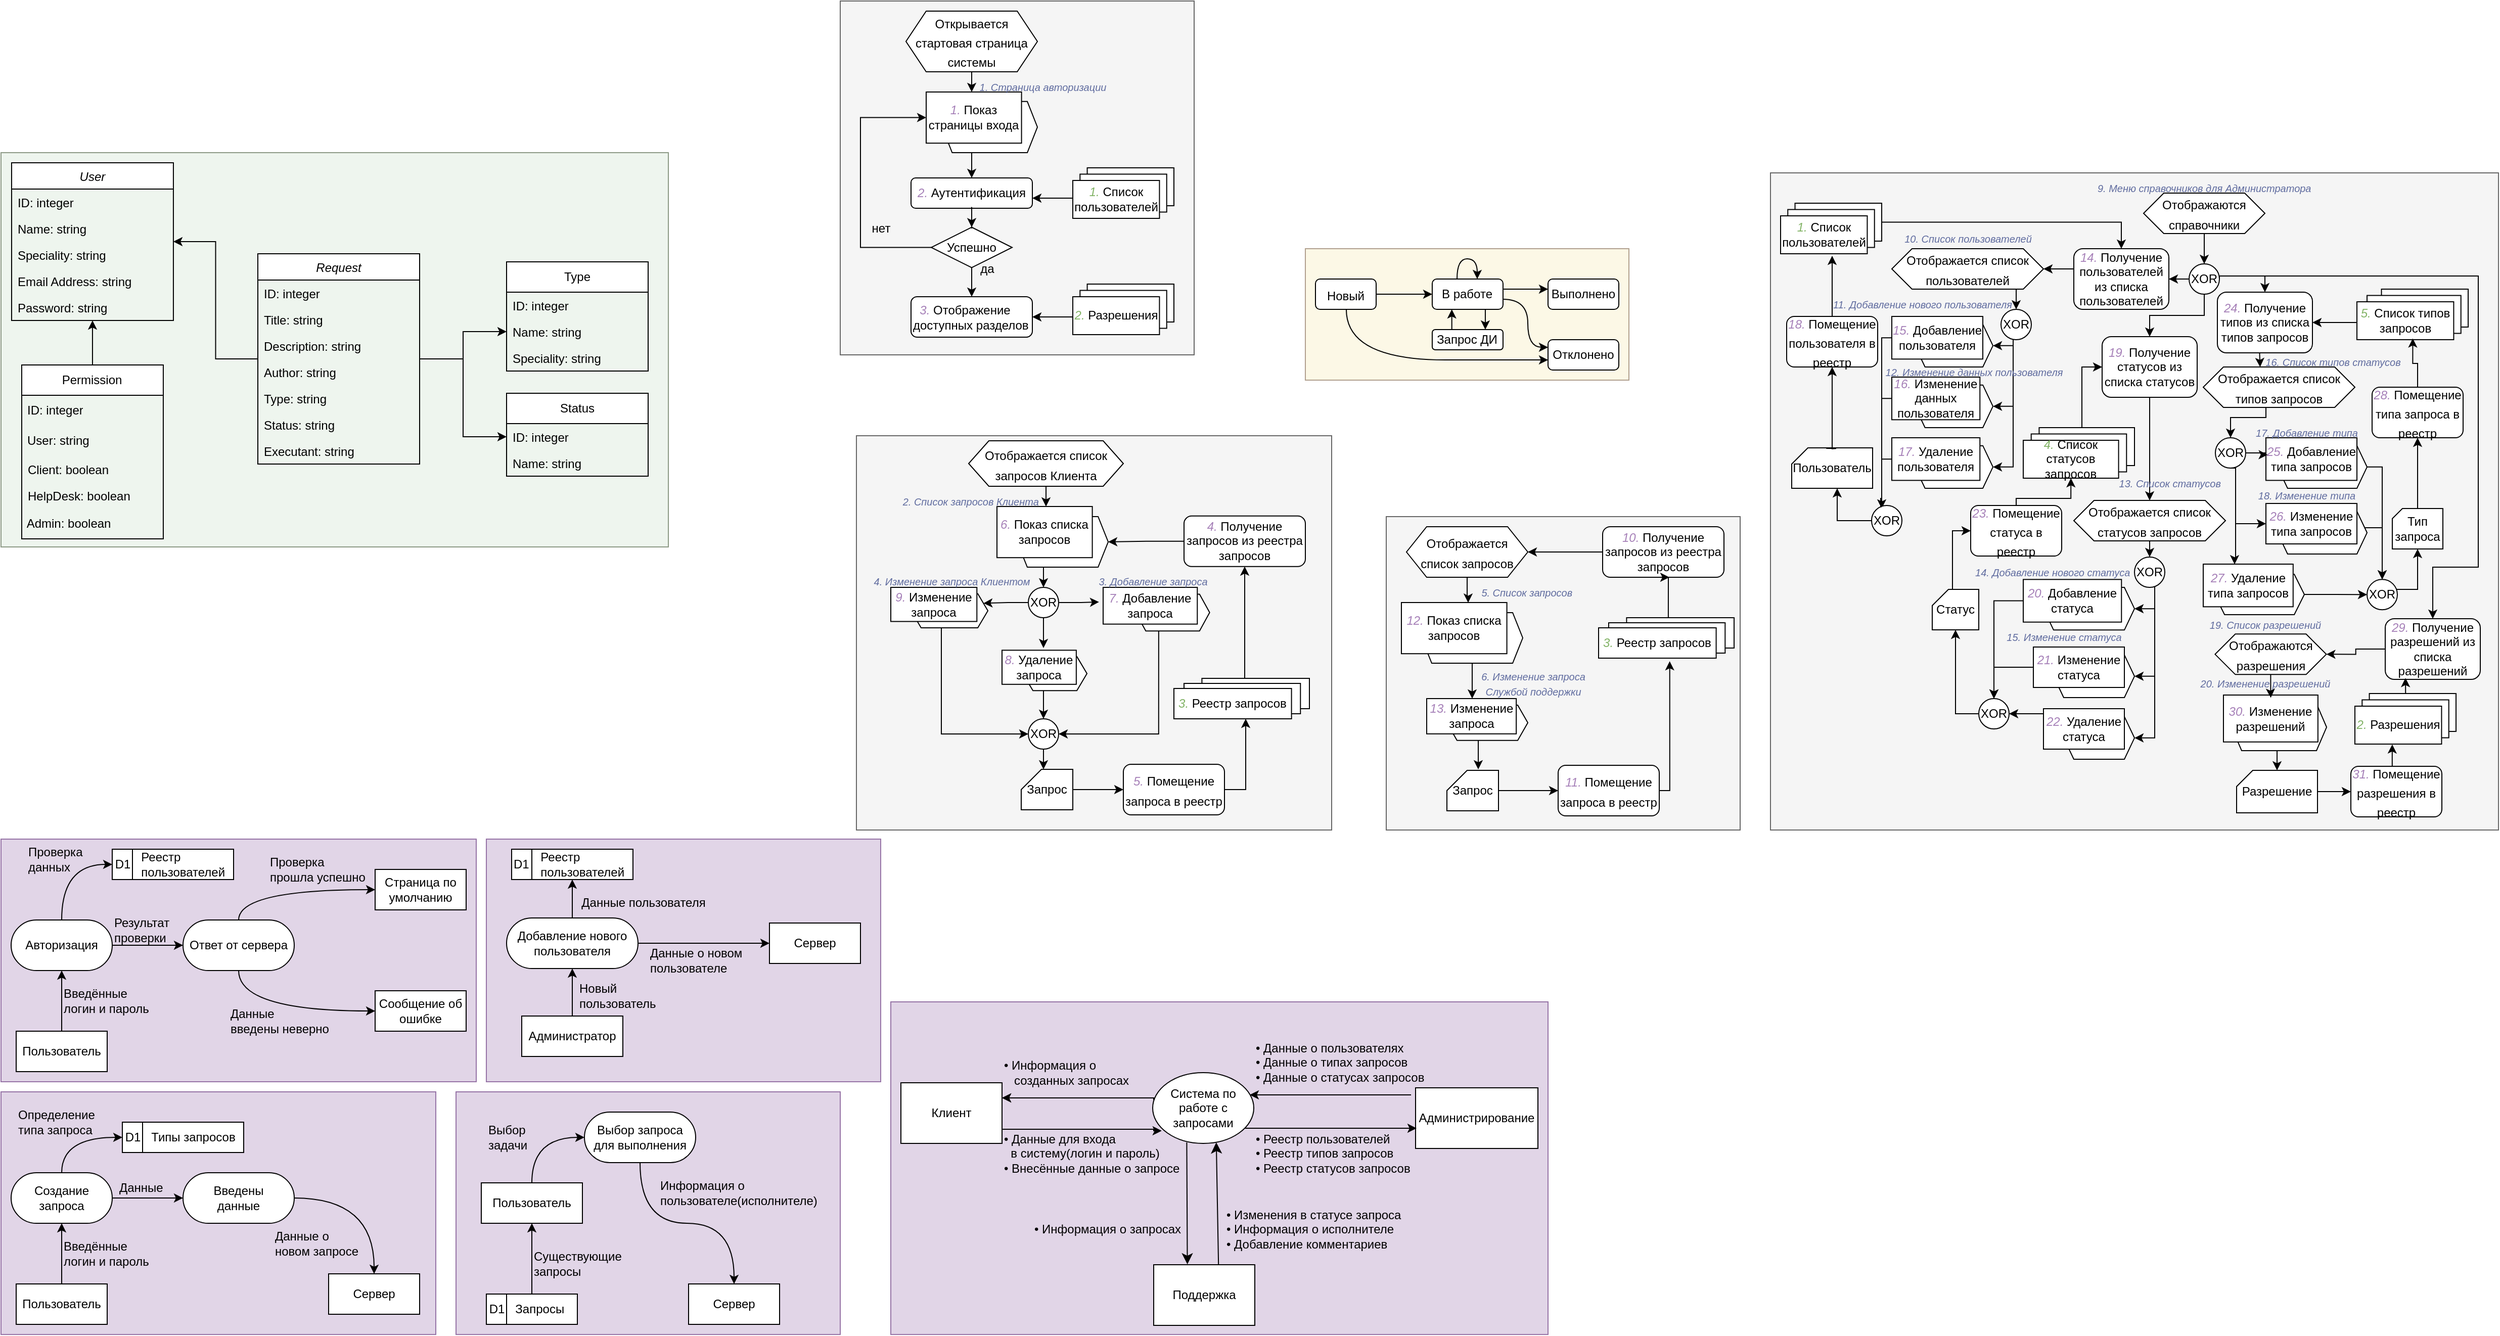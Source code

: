 <mxfile version="21.5.2" type="github">
  <diagram id="C5RBs43oDa-KdzZeNtuy" name="Page-1">
    <mxGraphModel dx="989" dy="1679" grid="1" gridSize="10" guides="1" tooltips="1" connect="1" arrows="1" fold="1" page="1" pageScale="1" pageWidth="827" pageHeight="1169" math="0" shadow="0">
      <root>
        <mxCell id="WIyWlLk6GJQsqaUBKTNV-0" />
        <mxCell id="WIyWlLk6GJQsqaUBKTNV-1" parent="WIyWlLk6GJQsqaUBKTNV-0" />
        <mxCell id="Lm4weRIbrxB2xrLXX5re-27" value="" style="group;fillColor=#e1d5e7;strokeColor=#9673a6;container=0;" parent="WIyWlLk6GJQsqaUBKTNV-1" vertex="1" connectable="0">
          <mxGeometry x="880" y="840" width="650" height="329" as="geometry" />
        </mxCell>
        <mxCell id="Lm4weRIbrxB2xrLXX5re-81" value="" style="group" parent="WIyWlLk6GJQsqaUBKTNV-1" vertex="1" connectable="0">
          <mxGeometry y="929" width="430" height="240" as="geometry" />
        </mxCell>
        <mxCell id="Lm4weRIbrxB2xrLXX5re-63" value="" style="text;strokeColor=#9673a6;fillColor=#e1d5e7;align=left;verticalAlign=middle;spacingTop=-1;spacingLeft=4;spacingRight=4;rotatable=0;labelPosition=right;points=[];portConstraint=eastwest;container=0;" parent="Lm4weRIbrxB2xrLXX5re-81" vertex="1">
          <mxGeometry width="430" height="240" as="geometry" />
        </mxCell>
        <mxCell id="Lm4weRIbrxB2xrLXX5re-64" value="Пользователь" style="whiteSpace=wrap;html=1;container=0;" parent="Lm4weRIbrxB2xrLXX5re-81" vertex="1">
          <mxGeometry x="15" y="190" width="90" height="40" as="geometry" />
        </mxCell>
        <mxCell id="Lm4weRIbrxB2xrLXX5re-65" value="&lt;span style=&quot;white-space: pre;&quot;&gt;&#x9;&lt;/span&gt;Типы запросов" style="shape=internalStorage;whiteSpace=wrap;html=1;backgroundOutline=1;dx=20;dy=0;align=left;container=0;" parent="Lm4weRIbrxB2xrLXX5re-81" vertex="1">
          <mxGeometry x="120" y="30" width="120" height="30" as="geometry" />
        </mxCell>
        <mxCell id="Lm4weRIbrxB2xrLXX5re-66" style="edgeStyle=orthogonalEdgeStyle;rounded=0;orthogonalLoop=1;jettySize=auto;html=1;curved=1;entryX=0;entryY=0.5;entryDx=0;entryDy=0;" parent="Lm4weRIbrxB2xrLXX5re-81" source="Lm4weRIbrxB2xrLXX5re-67" target="Lm4weRIbrxB2xrLXX5re-65" edge="1">
          <mxGeometry relative="1" as="geometry">
            <mxPoint x="110" y="50" as="targetPoint" />
            <Array as="points">
              <mxPoint x="60" y="45" />
            </Array>
          </mxGeometry>
        </mxCell>
        <mxCell id="Lm4weRIbrxB2xrLXX5re-67" value="Создание запроса" style="rounded=1;whiteSpace=wrap;html=1;arcSize=50;container=0;" parent="Lm4weRIbrxB2xrLXX5re-81" vertex="1">
          <mxGeometry x="10" y="80" width="100" height="50" as="geometry" />
        </mxCell>
        <mxCell id="Lm4weRIbrxB2xrLXX5re-68" style="edgeStyle=orthogonalEdgeStyle;rounded=0;orthogonalLoop=1;jettySize=auto;html=1;entryX=0.5;entryY=1;entryDx=0;entryDy=0;" parent="Lm4weRIbrxB2xrLXX5re-81" source="Lm4weRIbrxB2xrLXX5re-64" target="Lm4weRIbrxB2xrLXX5re-67" edge="1">
          <mxGeometry relative="1" as="geometry" />
        </mxCell>
        <mxCell id="Lm4weRIbrxB2xrLXX5re-69" value="D1" style="text;html=1;align=center;verticalAlign=middle;resizable=0;points=[];autosize=1;strokeColor=none;fillColor=none;container=0;" parent="Lm4weRIbrxB2xrLXX5re-81" vertex="1">
          <mxGeometry x="110" y="30" width="40" height="30" as="geometry" />
        </mxCell>
        <mxCell id="Lm4weRIbrxB2xrLXX5re-70" value="Введены &lt;br&gt;данные" style="rounded=1;whiteSpace=wrap;html=1;arcSize=50;container=0;" parent="Lm4weRIbrxB2xrLXX5re-81" vertex="1">
          <mxGeometry x="180" y="80" width="110" height="50" as="geometry" />
        </mxCell>
        <mxCell id="Lm4weRIbrxB2xrLXX5re-71" style="edgeStyle=orthogonalEdgeStyle;rounded=0;orthogonalLoop=1;jettySize=auto;html=1;" parent="Lm4weRIbrxB2xrLXX5re-81" source="Lm4weRIbrxB2xrLXX5re-67" target="Lm4weRIbrxB2xrLXX5re-70" edge="1">
          <mxGeometry relative="1" as="geometry" />
        </mxCell>
        <mxCell id="Lm4weRIbrxB2xrLXX5re-72" value="Данные" style="text;html=1;align=left;verticalAlign=middle;resizable=0;points=[];autosize=1;strokeColor=none;fillColor=none;container=0;" parent="Lm4weRIbrxB2xrLXX5re-81" vertex="1">
          <mxGeometry x="115" y="80" width="70" height="30" as="geometry" />
        </mxCell>
        <mxCell id="Lm4weRIbrxB2xrLXX5re-73" value="Определение&lt;br&gt;типа запроса" style="text;html=1;align=left;verticalAlign=middle;resizable=0;points=[];autosize=1;strokeColor=none;fillColor=none;container=0;" parent="Lm4weRIbrxB2xrLXX5re-81" vertex="1">
          <mxGeometry x="15" y="10" width="100" height="40" as="geometry" />
        </mxCell>
        <mxCell id="Lm4weRIbrxB2xrLXX5re-74" value="Введённые &lt;br&gt;логин и пароль" style="text;html=1;align=left;verticalAlign=middle;resizable=0;points=[];autosize=1;strokeColor=none;fillColor=none;container=0;" parent="Lm4weRIbrxB2xrLXX5re-81" vertex="1">
          <mxGeometry x="60" y="140" width="110" height="40" as="geometry" />
        </mxCell>
        <mxCell id="Lm4weRIbrxB2xrLXX5re-77" value="Сервер" style="whiteSpace=wrap;html=1;container=0;" parent="Lm4weRIbrxB2xrLXX5re-81" vertex="1">
          <mxGeometry x="324" y="180" width="90" height="40" as="geometry" />
        </mxCell>
        <mxCell id="Lm4weRIbrxB2xrLXX5re-78" style="edgeStyle=orthogonalEdgeStyle;rounded=0;orthogonalLoop=1;jettySize=auto;html=1;entryX=0.5;entryY=0;entryDx=0;entryDy=0;exitX=1;exitY=0.5;exitDx=0;exitDy=0;curved=1;" parent="Lm4weRIbrxB2xrLXX5re-81" source="Lm4weRIbrxB2xrLXX5re-70" target="Lm4weRIbrxB2xrLXX5re-77" edge="1">
          <mxGeometry relative="1" as="geometry" />
        </mxCell>
        <mxCell id="Lm4weRIbrxB2xrLXX5re-80" value="Данные о &lt;br&gt;новом запросе" style="text;html=1;align=left;verticalAlign=middle;resizable=0;points=[];autosize=1;strokeColor=none;fillColor=none;container=0;" parent="Lm4weRIbrxB2xrLXX5re-81" vertex="1">
          <mxGeometry x="269" y="130" width="110" height="40" as="geometry" />
        </mxCell>
        <mxCell id="Lm4weRIbrxB2xrLXX5re-102" value="" style="group" parent="WIyWlLk6GJQsqaUBKTNV-1" vertex="1" connectable="0">
          <mxGeometry x="450" y="929" width="380" height="240" as="geometry" />
        </mxCell>
        <mxCell id="Lm4weRIbrxB2xrLXX5re-83" value="" style="text;strokeColor=#9673a6;fillColor=#e1d5e7;align=left;verticalAlign=middle;spacingTop=-1;spacingLeft=4;spacingRight=4;rotatable=0;labelPosition=right;points=[];portConstraint=eastwest;container=0;" parent="Lm4weRIbrxB2xrLXX5re-102" vertex="1">
          <mxGeometry width="380" height="240" as="geometry" />
        </mxCell>
        <mxCell id="Lm4weRIbrxB2xrLXX5re-85" value="&lt;span style=&quot;white-space: pre;&quot;&gt;&#x9;&lt;/span&gt;Запросы" style="shape=internalStorage;whiteSpace=wrap;html=1;backgroundOutline=1;dx=20;dy=0;align=left;container=0;" parent="Lm4weRIbrxB2xrLXX5re-102" vertex="1">
          <mxGeometry x="30" y="200" width="90" height="30" as="geometry" />
        </mxCell>
        <mxCell id="Lm4weRIbrxB2xrLXX5re-88" style="edgeStyle=orthogonalEdgeStyle;rounded=0;orthogonalLoop=1;jettySize=auto;html=1;entryX=0.5;entryY=1;entryDx=0;entryDy=0;exitX=0.5;exitY=0;exitDx=0;exitDy=0;" parent="Lm4weRIbrxB2xrLXX5re-102" source="Lm4weRIbrxB2xrLXX5re-85" target="Lm4weRIbrxB2xrLXX5re-98" edge="1">
          <mxGeometry relative="1" as="geometry">
            <mxPoint x="60.029" y="190" as="sourcePoint" />
            <mxPoint x="60" y="130" as="targetPoint" />
          </mxGeometry>
        </mxCell>
        <mxCell id="Lm4weRIbrxB2xrLXX5re-89" value="D1" style="text;html=1;align=center;verticalAlign=middle;resizable=0;points=[];autosize=1;strokeColor=none;fillColor=none;container=0;" parent="Lm4weRIbrxB2xrLXX5re-102" vertex="1">
          <mxGeometry x="20" y="200" width="40" height="30" as="geometry" />
        </mxCell>
        <mxCell id="Lm4weRIbrxB2xrLXX5re-94" value="Существующие &lt;br&gt;запросы" style="text;html=1;align=left;verticalAlign=middle;resizable=0;points=[];autosize=1;strokeColor=none;fillColor=none;container=0;" parent="Lm4weRIbrxB2xrLXX5re-102" vertex="1">
          <mxGeometry x="75" y="150" width="110" height="40" as="geometry" />
        </mxCell>
        <mxCell id="Lm4weRIbrxB2xrLXX5re-95" value="Сервер" style="whiteSpace=wrap;html=1;container=0;" parent="Lm4weRIbrxB2xrLXX5re-102" vertex="1">
          <mxGeometry x="230" y="190" width="90" height="40" as="geometry" />
        </mxCell>
        <mxCell id="Lm4weRIbrxB2xrLXX5re-96" style="edgeStyle=orthogonalEdgeStyle;rounded=0;orthogonalLoop=1;jettySize=auto;html=1;entryX=0.5;entryY=0;entryDx=0;entryDy=0;exitX=0.5;exitY=1;exitDx=0;exitDy=0;curved=1;" parent="Lm4weRIbrxB2xrLXX5re-102" source="Lm4weRIbrxB2xrLXX5re-99" target="Lm4weRIbrxB2xrLXX5re-95" edge="1">
          <mxGeometry relative="1" as="geometry">
            <mxPoint x="295" y="105" as="sourcePoint" />
          </mxGeometry>
        </mxCell>
        <mxCell id="Lm4weRIbrxB2xrLXX5re-97" value="Информация о &lt;br&gt;пользователе(исполнителе)" style="text;html=1;align=left;verticalAlign=middle;resizable=0;points=[];autosize=1;strokeColor=none;fillColor=none;container=0;" parent="Lm4weRIbrxB2xrLXX5re-102" vertex="1">
          <mxGeometry x="200" y="80" width="180" height="40" as="geometry" />
        </mxCell>
        <mxCell id="Lm4weRIbrxB2xrLXX5re-98" value="Пользователь" style="whiteSpace=wrap;html=1;container=0;" parent="Lm4weRIbrxB2xrLXX5re-102" vertex="1">
          <mxGeometry x="25" y="90" width="100" height="40" as="geometry" />
        </mxCell>
        <mxCell id="Lm4weRIbrxB2xrLXX5re-99" value="Выбор запроса для выполнения" style="rounded=1;whiteSpace=wrap;html=1;arcSize=50;container=0;" parent="Lm4weRIbrxB2xrLXX5re-102" vertex="1">
          <mxGeometry x="127" y="20" width="110" height="50" as="geometry" />
        </mxCell>
        <mxCell id="Lm4weRIbrxB2xrLXX5re-101" style="edgeStyle=orthogonalEdgeStyle;rounded=0;orthogonalLoop=1;jettySize=auto;html=1;entryX=0;entryY=0.5;entryDx=0;entryDy=0;curved=1;exitX=0.5;exitY=0;exitDx=0;exitDy=0;" parent="Lm4weRIbrxB2xrLXX5re-102" source="Lm4weRIbrxB2xrLXX5re-98" target="Lm4weRIbrxB2xrLXX5re-99" edge="1">
          <mxGeometry relative="1" as="geometry" />
        </mxCell>
        <mxCell id="Lm4weRIbrxB2xrLXX5re-100" value="Выбор &lt;br&gt;задачи" style="text;html=1;align=left;verticalAlign=middle;resizable=0;points=[];autosize=1;strokeColor=none;fillColor=none;container=0;" parent="Lm4weRIbrxB2xrLXX5re-102" vertex="1">
          <mxGeometry x="30" y="25" width="60" height="40" as="geometry" />
        </mxCell>
        <mxCell id="Lm4weRIbrxB2xrLXX5re-144" value="" style="group" parent="WIyWlLk6GJQsqaUBKTNV-1" vertex="1" connectable="0">
          <mxGeometry y="679" width="470" height="240" as="geometry" />
        </mxCell>
        <mxCell id="Lm4weRIbrxB2xrLXX5re-56" value="" style="text;strokeColor=#9673a6;fillColor=#e1d5e7;align=left;verticalAlign=middle;spacingTop=-1;spacingLeft=4;spacingRight=4;rotatable=0;labelPosition=right;points=[];portConstraint=eastwest;container=0;" parent="Lm4weRIbrxB2xrLXX5re-144" vertex="1">
          <mxGeometry width="470" height="240" as="geometry" />
        </mxCell>
        <mxCell id="Lm4weRIbrxB2xrLXX5re-28" value="Пользователь" style="whiteSpace=wrap;html=1;container=0;" parent="Lm4weRIbrxB2xrLXX5re-144" vertex="1">
          <mxGeometry x="15" y="190" width="90" height="40" as="geometry" />
        </mxCell>
        <mxCell id="Lm4weRIbrxB2xrLXX5re-35" value="&lt;span style=&quot;white-space: pre;&quot;&gt;&#x9;&lt;/span&gt;Реестр&lt;br&gt;&amp;nbsp;&amp;nbsp;&lt;span style=&quot;white-space: pre;&quot;&gt;&#x9;&lt;/span&gt;пользователей" style="shape=internalStorage;whiteSpace=wrap;html=1;backgroundOutline=1;dx=20;dy=0;align=left;container=0;" parent="Lm4weRIbrxB2xrLXX5re-144" vertex="1">
          <mxGeometry x="110" y="10" width="120" height="30" as="geometry" />
        </mxCell>
        <mxCell id="Lm4weRIbrxB2xrLXX5re-42" style="edgeStyle=orthogonalEdgeStyle;rounded=0;orthogonalLoop=1;jettySize=auto;html=1;curved=1;entryX=0;entryY=0.5;entryDx=0;entryDy=0;" parent="Lm4weRIbrxB2xrLXX5re-144" source="Lm4weRIbrxB2xrLXX5re-38" target="Lm4weRIbrxB2xrLXX5re-35" edge="1">
          <mxGeometry relative="1" as="geometry">
            <mxPoint x="110" y="50" as="targetPoint" />
            <Array as="points">
              <mxPoint x="60" y="25" />
            </Array>
          </mxGeometry>
        </mxCell>
        <mxCell id="Lm4weRIbrxB2xrLXX5re-38" value="Авторизация" style="rounded=1;whiteSpace=wrap;html=1;arcSize=50;container=0;" parent="Lm4weRIbrxB2xrLXX5re-144" vertex="1">
          <mxGeometry x="10" y="80" width="100" height="50" as="geometry" />
        </mxCell>
        <mxCell id="Lm4weRIbrxB2xrLXX5re-40" style="edgeStyle=orthogonalEdgeStyle;rounded=0;orthogonalLoop=1;jettySize=auto;html=1;entryX=0.5;entryY=1;entryDx=0;entryDy=0;" parent="Lm4weRIbrxB2xrLXX5re-144" source="Lm4weRIbrxB2xrLXX5re-28" target="Lm4weRIbrxB2xrLXX5re-38" edge="1">
          <mxGeometry relative="1" as="geometry" />
        </mxCell>
        <mxCell id="Lm4weRIbrxB2xrLXX5re-43" value="D1" style="text;html=1;align=center;verticalAlign=middle;resizable=0;points=[];autosize=1;strokeColor=none;fillColor=none;container=0;" parent="Lm4weRIbrxB2xrLXX5re-144" vertex="1">
          <mxGeometry x="100" y="10" width="40" height="30" as="geometry" />
        </mxCell>
        <mxCell id="Lm4weRIbrxB2xrLXX5re-45" value="Ответ от сервера" style="rounded=1;whiteSpace=wrap;html=1;arcSize=50;container=0;" parent="Lm4weRIbrxB2xrLXX5re-144" vertex="1">
          <mxGeometry x="180" y="80" width="110" height="50" as="geometry" />
        </mxCell>
        <mxCell id="Lm4weRIbrxB2xrLXX5re-46" style="edgeStyle=orthogonalEdgeStyle;rounded=0;orthogonalLoop=1;jettySize=auto;html=1;" parent="Lm4weRIbrxB2xrLXX5re-144" source="Lm4weRIbrxB2xrLXX5re-38" target="Lm4weRIbrxB2xrLXX5re-45" edge="1">
          <mxGeometry relative="1" as="geometry" />
        </mxCell>
        <mxCell id="Lm4weRIbrxB2xrLXX5re-47" value="Результат &lt;br&gt;проверки" style="text;html=1;align=left;verticalAlign=middle;resizable=0;points=[];autosize=1;strokeColor=none;fillColor=none;container=0;" parent="Lm4weRIbrxB2xrLXX5re-144" vertex="1">
          <mxGeometry x="110" y="70" width="80" height="40" as="geometry" />
        </mxCell>
        <mxCell id="Lm4weRIbrxB2xrLXX5re-48" value="Проверка &lt;br&gt;данных" style="text;html=1;align=left;verticalAlign=middle;resizable=0;points=[];autosize=1;strokeColor=none;fillColor=none;container=0;" parent="Lm4weRIbrxB2xrLXX5re-144" vertex="1">
          <mxGeometry x="25" width="80" height="40" as="geometry" />
        </mxCell>
        <mxCell id="Lm4weRIbrxB2xrLXX5re-49" value="Введённые &lt;br&gt;логин и пароль" style="text;html=1;align=left;verticalAlign=middle;resizable=0;points=[];autosize=1;strokeColor=none;fillColor=none;container=0;" parent="Lm4weRIbrxB2xrLXX5re-144" vertex="1">
          <mxGeometry x="60" y="140" width="110" height="40" as="geometry" />
        </mxCell>
        <mxCell id="Lm4weRIbrxB2xrLXX5re-50" value="Страница по умолчанию" style="whiteSpace=wrap;html=1;container=0;" parent="Lm4weRIbrxB2xrLXX5re-144" vertex="1">
          <mxGeometry x="370" y="30" width="90" height="40" as="geometry" />
        </mxCell>
        <mxCell id="Lm4weRIbrxB2xrLXX5re-52" style="edgeStyle=orthogonalEdgeStyle;rounded=0;orthogonalLoop=1;jettySize=auto;html=1;entryX=0;entryY=0.5;entryDx=0;entryDy=0;curved=1;exitX=0.5;exitY=0;exitDx=0;exitDy=0;" parent="Lm4weRIbrxB2xrLXX5re-144" source="Lm4weRIbrxB2xrLXX5re-45" target="Lm4weRIbrxB2xrLXX5re-50" edge="1">
          <mxGeometry relative="1" as="geometry" />
        </mxCell>
        <mxCell id="Lm4weRIbrxB2xrLXX5re-51" value="Сообщение об ошибке" style="whiteSpace=wrap;html=1;container=0;" parent="Lm4weRIbrxB2xrLXX5re-144" vertex="1">
          <mxGeometry x="370" y="150" width="90" height="40" as="geometry" />
        </mxCell>
        <mxCell id="Lm4weRIbrxB2xrLXX5re-53" style="edgeStyle=orthogonalEdgeStyle;rounded=0;orthogonalLoop=1;jettySize=auto;html=1;entryX=0;entryY=0.5;entryDx=0;entryDy=0;exitX=0.5;exitY=1;exitDx=0;exitDy=0;curved=1;" parent="Lm4weRIbrxB2xrLXX5re-144" source="Lm4weRIbrxB2xrLXX5re-45" target="Lm4weRIbrxB2xrLXX5re-51" edge="1">
          <mxGeometry relative="1" as="geometry" />
        </mxCell>
        <mxCell id="Lm4weRIbrxB2xrLXX5re-54" value="Проверка &lt;br&gt;прошла успешно" style="text;html=1;align=left;verticalAlign=middle;resizable=0;points=[];autosize=1;strokeColor=none;fillColor=none;container=0;" parent="Lm4weRIbrxB2xrLXX5re-144" vertex="1">
          <mxGeometry x="264" y="10" width="120" height="40" as="geometry" />
        </mxCell>
        <mxCell id="Lm4weRIbrxB2xrLXX5re-55" value="Данные &lt;br&gt;введены неверно" style="text;html=1;align=left;verticalAlign=middle;resizable=0;points=[];autosize=1;strokeColor=none;fillColor=none;container=0;" parent="Lm4weRIbrxB2xrLXX5re-144" vertex="1">
          <mxGeometry x="225" y="160" width="120" height="40" as="geometry" />
        </mxCell>
        <mxCell id="Lm4weRIbrxB2xrLXX5re-23" style="edgeStyle=orthogonalEdgeStyle;rounded=0;orthogonalLoop=1;jettySize=auto;html=1;exitX=0.013;exitY=0.357;exitDx=0;exitDy=0;exitPerimeter=0;entryX=1;entryY=0.25;entryDx=0;entryDy=0;" parent="WIyWlLk6GJQsqaUBKTNV-1" source="Lm4weRIbrxB2xrLXX5re-9" target="Lm4weRIbrxB2xrLXX5re-10" edge="1">
          <mxGeometry relative="1" as="geometry">
            <mxPoint x="980" y="937" as="targetPoint" />
            <Array as="points">
              <mxPoint x="1140" y="937" />
              <mxPoint x="1140" y="935" />
            </Array>
          </mxGeometry>
        </mxCell>
        <mxCell id="CFGSU8_gDAm3wW9Axhdw-5" style="edgeStyle=none;curved=1;rounded=0;orthogonalLoop=1;jettySize=auto;html=1;entryX=0.333;entryY=-0.007;entryDx=0;entryDy=0;fontSize=12;startSize=8;endSize=8;exitX=0.337;exitY=0.986;exitDx=0;exitDy=0;exitPerimeter=0;entryPerimeter=0;" parent="WIyWlLk6GJQsqaUBKTNV-1" source="Lm4weRIbrxB2xrLXX5re-9" target="CFGSU8_gDAm3wW9Axhdw-0" edge="1">
          <mxGeometry relative="1" as="geometry">
            <mxPoint x="1175" y="1010" as="sourcePoint" />
          </mxGeometry>
        </mxCell>
        <mxCell id="Lm4weRIbrxB2xrLXX5re-9" value="Система по работе с запросами" style="ellipse;whiteSpace=wrap;html=1;shadow=0;container=0;" parent="WIyWlLk6GJQsqaUBKTNV-1" vertex="1">
          <mxGeometry x="1139" y="910" width="100" height="70" as="geometry" />
        </mxCell>
        <mxCell id="Lm4weRIbrxB2xrLXX5re-21" style="edgeStyle=orthogonalEdgeStyle;rounded=0;orthogonalLoop=1;jettySize=auto;html=1;exitX=1;exitY=0.686;exitDx=0;exitDy=0;exitPerimeter=0;entryX=0.089;entryY=0.822;entryDx=0;entryDy=0;entryPerimeter=0;" parent="WIyWlLk6GJQsqaUBKTNV-1" source="Lm4weRIbrxB2xrLXX5re-10" target="Lm4weRIbrxB2xrLXX5re-9" edge="1">
          <mxGeometry relative="1" as="geometry">
            <mxPoint x="1140" y="966" as="targetPoint" />
            <Array as="points">
              <mxPoint x="980" y="966" />
              <mxPoint x="1140" y="966" />
              <mxPoint x="1140" y="968" />
              <mxPoint x="1148" y="968" />
            </Array>
          </mxGeometry>
        </mxCell>
        <mxCell id="Lm4weRIbrxB2xrLXX5re-10" value="Клиент" style="whiteSpace=wrap;html=1;container=0;" parent="WIyWlLk6GJQsqaUBKTNV-1" vertex="1">
          <mxGeometry x="890" y="920" width="100" height="60" as="geometry" />
        </mxCell>
        <mxCell id="Lm4weRIbrxB2xrLXX5re-17" style="edgeStyle=orthogonalEdgeStyle;rounded=0;orthogonalLoop=1;jettySize=auto;html=1;exitX=-0.037;exitY=0.117;exitDx=0;exitDy=0;entryX=0.96;entryY=0.314;entryDx=0;entryDy=0;entryPerimeter=0;exitPerimeter=0;strokeColor=#000000;" parent="WIyWlLk6GJQsqaUBKTNV-1" source="Lm4weRIbrxB2xrLXX5re-14" target="Lm4weRIbrxB2xrLXX5re-9" edge="1">
          <mxGeometry relative="1" as="geometry" />
        </mxCell>
        <mxCell id="Lm4weRIbrxB2xrLXX5re-14" value="Администрирование" style="whiteSpace=wrap;html=1;container=0;" parent="WIyWlLk6GJQsqaUBKTNV-1" vertex="1">
          <mxGeometry x="1399" y="925" width="121" height="60" as="geometry" />
        </mxCell>
        <mxCell id="Lm4weRIbrxB2xrLXX5re-18" value="• Данные о пользователях&lt;br&gt;• Данные о типах запросов&lt;br&gt;• Данные о статусах запросов" style="text;html=1;align=left;verticalAlign=middle;resizable=0;points=[];autosize=1;strokeColor=none;fillColor=none;container=0;" parent="WIyWlLk6GJQsqaUBKTNV-1" vertex="1">
          <mxGeometry x="1239" y="870" width="190" height="60" as="geometry" />
        </mxCell>
        <mxCell id="Lm4weRIbrxB2xrLXX5re-20" value="• Реестр пользователей&lt;br&gt;• Реестр типов запросов&lt;br&gt;• Реестр статусов запросов" style="text;html=1;align=left;verticalAlign=middle;resizable=0;points=[];autosize=1;strokeColor=none;fillColor=none;container=0;" parent="WIyWlLk6GJQsqaUBKTNV-1" vertex="1">
          <mxGeometry x="1239" y="960" width="180" height="60" as="geometry" />
        </mxCell>
        <mxCell id="Lm4weRIbrxB2xrLXX5re-24" value="• Информация о &lt;br&gt;&amp;nbsp; &amp;nbsp;созданных запросах&lt;br&gt;" style="text;html=1;align=left;verticalAlign=middle;resizable=0;points=[];autosize=1;strokeColor=none;fillColor=none;container=0;" parent="WIyWlLk6GJQsqaUBKTNV-1" vertex="1">
          <mxGeometry x="990" y="890" width="150" height="40" as="geometry" />
        </mxCell>
        <mxCell id="Lm4weRIbrxB2xrLXX5re-25" value="• Данные для входа &lt;br&gt;&lt;div style=&quot;&quot;&gt;&lt;span style=&quot;background-color: initial;&quot;&gt;&amp;nbsp; в систему(логин и пароль)&lt;/span&gt;&lt;/div&gt;• Внесённые данные о запросе" style="text;html=1;align=left;verticalAlign=middle;resizable=0;points=[];autosize=1;strokeColor=none;fillColor=none;container=0;" parent="WIyWlLk6GJQsqaUBKTNV-1" vertex="1">
          <mxGeometry x="990" y="960" width="200" height="60" as="geometry" />
        </mxCell>
        <mxCell id="Lm4weRIbrxB2xrLXX5re-61" style="edgeStyle=orthogonalEdgeStyle;rounded=0;orthogonalLoop=1;jettySize=auto;html=1;exitX=1;exitY=1;exitDx=0;exitDy=0;" parent="WIyWlLk6GJQsqaUBKTNV-1" edge="1">
          <mxGeometry relative="1" as="geometry">
            <mxPoint x="1230" y="965" as="sourcePoint" />
            <mxPoint x="1400" y="965" as="targetPoint" />
          </mxGeometry>
        </mxCell>
        <mxCell id="CFGSU8_gDAm3wW9Axhdw-3" style="edgeStyle=none;curved=1;rounded=0;orthogonalLoop=1;jettySize=auto;html=1;fontSize=12;startSize=8;endSize=8;exitX=0.641;exitY=0.002;exitDx=0;exitDy=0;exitPerimeter=0;entryX=0.629;entryY=0.986;entryDx=0;entryDy=0;entryPerimeter=0;" parent="WIyWlLk6GJQsqaUBKTNV-1" source="CFGSU8_gDAm3wW9Axhdw-0" target="Lm4weRIbrxB2xrLXX5re-9" edge="1">
          <mxGeometry relative="1" as="geometry">
            <mxPoint x="1204" y="1020" as="targetPoint" />
          </mxGeometry>
        </mxCell>
        <mxCell id="CFGSU8_gDAm3wW9Axhdw-0" value="Поддержка" style="whiteSpace=wrap;html=1;container=0;" parent="WIyWlLk6GJQsqaUBKTNV-1" vertex="1">
          <mxGeometry x="1140" y="1100" width="100" height="60" as="geometry" />
        </mxCell>
        <mxCell id="CFGSU8_gDAm3wW9Axhdw-4" style="edgeStyle=none;curved=1;rounded=0;orthogonalLoop=1;jettySize=auto;html=1;entryX=0.25;entryY=0;entryDx=0;entryDy=0;fontSize=12;startSize=8;endSize=8;" parent="WIyWlLk6GJQsqaUBKTNV-1" source="CFGSU8_gDAm3wW9Axhdw-0" target="CFGSU8_gDAm3wW9Axhdw-0" edge="1">
          <mxGeometry relative="1" as="geometry" />
        </mxCell>
        <mxCell id="dDTkmm-yN9u91tcJAKd4-13" style="edgeStyle=orthogonalEdgeStyle;rounded=0;orthogonalLoop=1;jettySize=auto;html=1;exitX=0.013;exitY=0.357;exitDx=0;exitDy=0;exitPerimeter=0;entryX=1;entryY=0.25;entryDx=0;entryDy=0;" parent="WIyWlLk6GJQsqaUBKTNV-1" edge="1">
          <mxGeometry relative="1" as="geometry">
            <mxPoint x="990" y="935" as="targetPoint" />
            <Array as="points">
              <mxPoint x="1140" y="937" />
              <mxPoint x="1140" y="935" />
            </Array>
            <mxPoint x="1140" y="935" as="sourcePoint" />
          </mxGeometry>
        </mxCell>
        <mxCell id="dDTkmm-yN9u91tcJAKd4-23" value="• Информация о запросах" style="text;html=1;align=left;verticalAlign=middle;resizable=0;points=[];autosize=1;strokeColor=none;fillColor=none;container=0;" parent="WIyWlLk6GJQsqaUBKTNV-1" vertex="1">
          <mxGeometry x="1020" y="1050" width="170" height="30" as="geometry" />
        </mxCell>
        <mxCell id="dDTkmm-yN9u91tcJAKd4-24" value="• Изменения в статусе запроса&lt;br&gt;• Информация о исполнителе&lt;br&gt;• Добавление комментариев" style="text;html=1;align=left;verticalAlign=middle;resizable=0;points=[];autosize=1;strokeColor=none;fillColor=none;" parent="WIyWlLk6GJQsqaUBKTNV-1" vertex="1">
          <mxGeometry x="1210" y="1034.5" width="200" height="60" as="geometry" />
        </mxCell>
        <mxCell id="Lm4weRIbrxB2xrLXX5re-130" value="" style="text;strokeColor=#9673a6;fillColor=#e1d5e7;align=left;verticalAlign=middle;spacingTop=-1;spacingLeft=4;spacingRight=4;rotatable=0;labelPosition=right;points=[];portConstraint=eastwest;container=0;" parent="WIyWlLk6GJQsqaUBKTNV-1" vertex="1">
          <mxGeometry x="480" y="679" width="390" height="240" as="geometry" />
        </mxCell>
        <mxCell id="Lm4weRIbrxB2xrLXX5re-135" value="Сервер" style="whiteSpace=wrap;html=1;container=0;" parent="WIyWlLk6GJQsqaUBKTNV-1" vertex="1">
          <mxGeometry x="760" y="762" width="90" height="40" as="geometry" />
        </mxCell>
        <mxCell id="Lm4weRIbrxB2xrLXX5re-138" value="Администратор" style="whiteSpace=wrap;html=1;container=0;" parent="WIyWlLk6GJQsqaUBKTNV-1" vertex="1">
          <mxGeometry x="515" y="854" width="100" height="40" as="geometry" />
        </mxCell>
        <mxCell id="Lm4weRIbrxB2xrLXX5re-156" style="edgeStyle=orthogonalEdgeStyle;rounded=0;orthogonalLoop=1;jettySize=auto;html=1;entryX=0;entryY=0.5;entryDx=0;entryDy=0;curved=1;" parent="WIyWlLk6GJQsqaUBKTNV-1" source="Lm4weRIbrxB2xrLXX5re-139" target="Lm4weRIbrxB2xrLXX5re-135" edge="1">
          <mxGeometry relative="1" as="geometry" />
        </mxCell>
        <mxCell id="Lm4weRIbrxB2xrLXX5re-139" value="Добавление нового пользователя" style="rounded=1;whiteSpace=wrap;html=1;arcSize=50;container=0;" parent="WIyWlLk6GJQsqaUBKTNV-1" vertex="1">
          <mxGeometry x="500" y="757" width="130" height="50" as="geometry" />
        </mxCell>
        <mxCell id="Lm4weRIbrxB2xrLXX5re-145" style="edgeStyle=orthogonalEdgeStyle;rounded=0;orthogonalLoop=1;jettySize=auto;html=1;entryX=0.5;entryY=1;entryDx=0;entryDy=0;" parent="WIyWlLk6GJQsqaUBKTNV-1" source="Lm4weRIbrxB2xrLXX5re-138" target="Lm4weRIbrxB2xrLXX5re-139" edge="1">
          <mxGeometry relative="1" as="geometry" />
        </mxCell>
        <mxCell id="Lm4weRIbrxB2xrLXX5re-143" value="&lt;span style=&quot;white-space: pre;&quot;&gt;&#x9;&lt;/span&gt;Реестр&lt;br&gt;&amp;nbsp;&amp;nbsp;&lt;span style=&quot;white-space: pre;&quot;&gt;&#x9;&lt;/span&gt;пользователей" style="shape=internalStorage;whiteSpace=wrap;html=1;backgroundOutline=1;dx=20;dy=0;align=left;container=0;" parent="WIyWlLk6GJQsqaUBKTNV-1" vertex="1">
          <mxGeometry x="505" y="689" width="120" height="30" as="geometry" />
        </mxCell>
        <mxCell id="Lm4weRIbrxB2xrLXX5re-146" style="edgeStyle=orthogonalEdgeStyle;rounded=0;orthogonalLoop=1;jettySize=auto;html=1;entryX=0.5;entryY=1;entryDx=0;entryDy=0;" parent="WIyWlLk6GJQsqaUBKTNV-1" source="Lm4weRIbrxB2xrLXX5re-139" target="Lm4weRIbrxB2xrLXX5re-143" edge="1">
          <mxGeometry relative="1" as="geometry" />
        </mxCell>
        <mxCell id="Lm4weRIbrxB2xrLXX5re-147" value="D1" style="text;html=1;align=left;verticalAlign=middle;resizable=0;points=[];autosize=1;strokeColor=none;fillColor=none;container=0;" parent="WIyWlLk6GJQsqaUBKTNV-1" vertex="1">
          <mxGeometry x="505" y="689" width="40" height="30" as="geometry" />
        </mxCell>
        <mxCell id="Lm4weRIbrxB2xrLXX5re-148" value="Данные пользователя" style="text;html=1;align=center;verticalAlign=middle;resizable=0;points=[];autosize=1;strokeColor=none;fillColor=none;container=0;" parent="WIyWlLk6GJQsqaUBKTNV-1" vertex="1">
          <mxGeometry x="560" y="727" width="150" height="30" as="geometry" />
        </mxCell>
        <mxCell id="Lm4weRIbrxB2xrLXX5re-149" value="Новый &lt;br&gt;пользователь" style="text;html=1;align=left;verticalAlign=middle;resizable=0;points=[];autosize=1;strokeColor=none;fillColor=none;container=0;" parent="WIyWlLk6GJQsqaUBKTNV-1" vertex="1">
          <mxGeometry x="570" y="814" width="100" height="40" as="geometry" />
        </mxCell>
        <mxCell id="Lm4weRIbrxB2xrLXX5re-157" value="Данные о новом &lt;br&gt;пользователе" style="text;html=1;align=left;verticalAlign=middle;resizable=0;points=[];autosize=1;strokeColor=none;fillColor=none;container=0;" parent="WIyWlLk6GJQsqaUBKTNV-1" vertex="1">
          <mxGeometry x="640" y="779" width="110" height="40" as="geometry" />
        </mxCell>
        <mxCell id="rCo7NEoMyRVgVHwm20ML-139" value="" style="group" parent="WIyWlLk6GJQsqaUBKTNV-1" vertex="1" connectable="0">
          <mxGeometry x="1750" y="20" width="720" height="650" as="geometry" />
        </mxCell>
        <mxCell id="rCo7NEoMyRVgVHwm20ML-120" value="" style="text;strokeColor=#666666;fillColor=#f5f5f5;align=left;verticalAlign=middle;spacingTop=-1;spacingLeft=4;spacingRight=4;rotatable=0;labelPosition=right;points=[];portConstraint=eastwest;fontColor=#333333;" parent="rCo7NEoMyRVgVHwm20ML-139" vertex="1">
          <mxGeometry width="720" height="650" as="geometry" />
        </mxCell>
        <mxCell id="rCo7NEoMyRVgVHwm20ML-124" value="&lt;font color=&quot;#606c9f&quot; style=&quot;font-size: 10px;&quot;&gt;&lt;i&gt;9. Меню справочников для Администратора&amp;nbsp;&lt;/i&gt;&lt;/font&gt;" style="text;html=1;align=center;verticalAlign=middle;resizable=0;points=[];autosize=1;strokeColor=none;fillColor=none;" parent="rCo7NEoMyRVgVHwm20ML-139" vertex="1">
          <mxGeometry x="310" width="240" height="30" as="geometry" />
        </mxCell>
        <mxCell id="62Moyqp-UZBhaZQ8_EQi-225" value="&lt;font style=&quot;font-size: 12px;&quot;&gt;Отображаются справочники&lt;/font&gt;" style="shape=hexagon;perimeter=hexagonPerimeter2;whiteSpace=wrap;html=1;fixedSize=1;fontSize=16;" parent="rCo7NEoMyRVgVHwm20ML-139" vertex="1">
          <mxGeometry x="369" y="20" width="120" height="40" as="geometry" />
        </mxCell>
        <mxCell id="62Moyqp-UZBhaZQ8_EQi-240" style="edgeStyle=orthogonalEdgeStyle;rounded=0;orthogonalLoop=1;jettySize=auto;html=1;entryX=0.5;entryY=0;entryDx=0;entryDy=0;exitX=0.5;exitY=1;exitDx=0;exitDy=0;" parent="rCo7NEoMyRVgVHwm20ML-139" source="62Moyqp-UZBhaZQ8_EQi-225" target="62Moyqp-UZBhaZQ8_EQi-238" edge="1">
          <mxGeometry relative="1" as="geometry">
            <mxPoint x="429" y="135" as="targetPoint" />
            <mxPoint x="429" y="115" as="sourcePoint" />
          </mxGeometry>
        </mxCell>
        <mxCell id="62Moyqp-UZBhaZQ8_EQi-238" value="XOR" style="ellipse;whiteSpace=wrap;html=1;" parent="rCo7NEoMyRVgVHwm20ML-139" vertex="1">
          <mxGeometry x="414" y="90" width="30" height="30" as="geometry" />
        </mxCell>
        <mxCell id="62Moyqp-UZBhaZQ8_EQi-241" value="&lt;font style=&quot;font-size: 12px;&quot;&gt;Отображается список пользователей&lt;/font&gt;" style="shape=hexagon;perimeter=hexagonPerimeter2;whiteSpace=wrap;html=1;fixedSize=1;fontSize=16;" parent="rCo7NEoMyRVgVHwm20ML-139" vertex="1">
          <mxGeometry x="120" y="75" width="150" height="40" as="geometry" />
        </mxCell>
        <mxCell id="62Moyqp-UZBhaZQ8_EQi-242" value="&lt;font style=&quot;font-size: 12px;&quot;&gt;Отображается список статусов запросов&lt;/font&gt;" style="shape=hexagon;perimeter=hexagonPerimeter2;whiteSpace=wrap;html=1;fixedSize=1;fontSize=16;" parent="rCo7NEoMyRVgVHwm20ML-139" vertex="1">
          <mxGeometry x="300" y="324" width="150" height="40" as="geometry" />
        </mxCell>
        <mxCell id="62Moyqp-UZBhaZQ8_EQi-243" value="&lt;font style=&quot;font-size: 12px;&quot;&gt;Отображается список типов запросов&lt;/font&gt;" style="shape=hexagon;perimeter=hexagonPerimeter2;whiteSpace=wrap;html=1;fixedSize=1;fontSize=16;" parent="rCo7NEoMyRVgVHwm20ML-139" vertex="1">
          <mxGeometry x="428" y="192" width="150" height="40" as="geometry" />
        </mxCell>
        <mxCell id="62Moyqp-UZBhaZQ8_EQi-244" value="&lt;font style=&quot;font-size: 12px;&quot;&gt;Отображаются разрешения&lt;/font&gt;" style="shape=hexagon;perimeter=hexagonPerimeter2;whiteSpace=wrap;html=1;fixedSize=1;fontSize=16;" parent="rCo7NEoMyRVgVHwm20ML-139" vertex="1">
          <mxGeometry x="439.72" y="456.17" width="110" height="40" as="geometry" />
        </mxCell>
        <mxCell id="62Moyqp-UZBhaZQ8_EQi-245" value="" style="group" parent="rCo7NEoMyRVgVHwm20ML-139" vertex="1" connectable="0">
          <mxGeometry x="10" y="30" width="100" height="50" as="geometry" />
        </mxCell>
        <mxCell id="62Moyqp-UZBhaZQ8_EQi-246" value="" style="rounded=0;whiteSpace=wrap;html=1;" parent="62Moyqp-UZBhaZQ8_EQi-245" vertex="1">
          <mxGeometry x="14.286" width="85.714" height="37.5" as="geometry" />
        </mxCell>
        <mxCell id="62Moyqp-UZBhaZQ8_EQi-247" value="" style="rounded=0;whiteSpace=wrap;html=1;" parent="62Moyqp-UZBhaZQ8_EQi-245" vertex="1">
          <mxGeometry x="7.143" y="6.25" width="85.714" height="37.5" as="geometry" />
        </mxCell>
        <mxCell id="62Moyqp-UZBhaZQ8_EQi-248" value="&lt;font color=&quot;#82b366&quot;&gt;&lt;i&gt;1. &lt;/i&gt;&lt;/font&gt;Список пользователей" style="rounded=0;whiteSpace=wrap;html=1;" parent="62Moyqp-UZBhaZQ8_EQi-245" vertex="1">
          <mxGeometry y="12.5" width="85.714" height="37.5" as="geometry" />
        </mxCell>
        <mxCell id="62Moyqp-UZBhaZQ8_EQi-253" value="" style="group" parent="rCo7NEoMyRVgVHwm20ML-139" vertex="1" connectable="0">
          <mxGeometry x="250" y="252" width="110" height="50" as="geometry" />
        </mxCell>
        <mxCell id="62Moyqp-UZBhaZQ8_EQi-254" value="" style="rounded=0;whiteSpace=wrap;html=1;" parent="62Moyqp-UZBhaZQ8_EQi-253" vertex="1">
          <mxGeometry x="15.714" width="94.286" height="37.5" as="geometry" />
        </mxCell>
        <mxCell id="62Moyqp-UZBhaZQ8_EQi-255" value="" style="rounded=0;whiteSpace=wrap;html=1;" parent="62Moyqp-UZBhaZQ8_EQi-253" vertex="1">
          <mxGeometry x="7.857" y="6.25" width="94.286" height="37.5" as="geometry" />
        </mxCell>
        <mxCell id="62Moyqp-UZBhaZQ8_EQi-256" value="&lt;i&gt;&lt;font color=&quot;#82b366&quot;&gt;4.&lt;/font&gt;&lt;/i&gt; Список статусов запросов" style="rounded=0;whiteSpace=wrap;html=1;" parent="62Moyqp-UZBhaZQ8_EQi-253" vertex="1">
          <mxGeometry y="12.5" width="94.286" height="37.5" as="geometry" />
        </mxCell>
        <mxCell id="62Moyqp-UZBhaZQ8_EQi-257" value="" style="group" parent="rCo7NEoMyRVgVHwm20ML-139" vertex="1" connectable="0">
          <mxGeometry x="590" y="115" width="100" height="50" as="geometry" />
        </mxCell>
        <mxCell id="62Moyqp-UZBhaZQ8_EQi-258" value="" style="rounded=0;whiteSpace=wrap;html=1;" parent="62Moyqp-UZBhaZQ8_EQi-257" vertex="1">
          <mxGeometry x="14.286" width="85.714" height="37.5" as="geometry" />
        </mxCell>
        <mxCell id="62Moyqp-UZBhaZQ8_EQi-259" value="" style="rounded=0;whiteSpace=wrap;html=1;" parent="62Moyqp-UZBhaZQ8_EQi-257" vertex="1">
          <mxGeometry y="6.25" width="92.86" height="37.5" as="geometry" />
        </mxCell>
        <mxCell id="62Moyqp-UZBhaZQ8_EQi-260" value="&lt;i&gt;&lt;font color=&quot;#82b366&quot;&gt;5.&lt;/font&gt;&lt;/i&gt; Список типов запросов" style="rounded=0;whiteSpace=wrap;html=1;" parent="62Moyqp-UZBhaZQ8_EQi-257" vertex="1">
          <mxGeometry x="-10" y="12.5" width="95.71" height="37.5" as="geometry" />
        </mxCell>
        <mxCell id="62Moyqp-UZBhaZQ8_EQi-270" value="" style="group" parent="rCo7NEoMyRVgVHwm20ML-139" vertex="1" connectable="0">
          <mxGeometry x="130" y="142" width="90" height="50" as="geometry" />
        </mxCell>
        <mxCell id="62Moyqp-UZBhaZQ8_EQi-271" value="" style="shape=hexagon;perimeter=hexagonPerimeter2;whiteSpace=wrap;html=1;fixedSize=1;fontSize=16;size=10;" parent="62Moyqp-UZBhaZQ8_EQi-270" vertex="1">
          <mxGeometry x="12.861" y="7.83" width="77.139" height="42.17" as="geometry" />
        </mxCell>
        <mxCell id="62Moyqp-UZBhaZQ8_EQi-272" value="&lt;i&gt;&lt;font color=&quot;#a680b8&quot;&gt;15.&lt;/font&gt;&lt;/i&gt; Добавление пользователя" style="whiteSpace=wrap;html=1;" parent="62Moyqp-UZBhaZQ8_EQi-270" vertex="1">
          <mxGeometry x="-10" width="90" height="42.17" as="geometry" />
        </mxCell>
        <mxCell id="62Moyqp-UZBhaZQ8_EQi-274" value="" style="group" parent="rCo7NEoMyRVgVHwm20ML-139" vertex="1" connectable="0">
          <mxGeometry x="130" y="202" width="90" height="50" as="geometry" />
        </mxCell>
        <mxCell id="62Moyqp-UZBhaZQ8_EQi-275" value="" style="shape=hexagon;perimeter=hexagonPerimeter2;whiteSpace=wrap;html=1;fixedSize=1;fontSize=16;size=10;" parent="62Moyqp-UZBhaZQ8_EQi-274" vertex="1">
          <mxGeometry x="12.857" y="7.831" width="77.143" height="42.169" as="geometry" />
        </mxCell>
        <mxCell id="62Moyqp-UZBhaZQ8_EQi-276" value="&lt;font color=&quot;#a680b8&quot;&gt;&lt;i&gt;16.&lt;/i&gt;&lt;/font&gt; Изменение данных пользователя" style="whiteSpace=wrap;html=1;" parent="62Moyqp-UZBhaZQ8_EQi-274" vertex="1">
          <mxGeometry x="-10" width="87.14" height="42.17" as="geometry" />
        </mxCell>
        <mxCell id="62Moyqp-UZBhaZQ8_EQi-277" value="" style="group" parent="rCo7NEoMyRVgVHwm20ML-139" vertex="1" connectable="0">
          <mxGeometry x="130" y="262" width="90" height="50" as="geometry" />
        </mxCell>
        <mxCell id="62Moyqp-UZBhaZQ8_EQi-278" value="" style="shape=hexagon;perimeter=hexagonPerimeter2;whiteSpace=wrap;html=1;fixedSize=1;fontSize=16;size=10;" parent="62Moyqp-UZBhaZQ8_EQi-277" vertex="1">
          <mxGeometry x="12.857" y="7.831" width="77.143" height="42.169" as="geometry" />
        </mxCell>
        <mxCell id="rCo7NEoMyRVgVHwm20ML-74" style="edgeStyle=orthogonalEdgeStyle;rounded=0;orthogonalLoop=1;jettySize=auto;html=1;" parent="62Moyqp-UZBhaZQ8_EQi-277" source="62Moyqp-UZBhaZQ8_EQi-279" edge="1">
          <mxGeometry relative="1" as="geometry">
            <mxPoint x="-20" y="70" as="targetPoint" />
            <Array as="points">
              <mxPoint x="-20" y="21" />
            </Array>
          </mxGeometry>
        </mxCell>
        <mxCell id="62Moyqp-UZBhaZQ8_EQi-279" value="&lt;i&gt;&lt;font color=&quot;#a680b8&quot;&gt;17.&lt;/font&gt;&lt;/i&gt; Удаление пользователя" style="whiteSpace=wrap;html=1;" parent="62Moyqp-UZBhaZQ8_EQi-277" vertex="1">
          <mxGeometry x="-10" width="87.14" height="42.17" as="geometry" />
        </mxCell>
        <mxCell id="62Moyqp-UZBhaZQ8_EQi-280" value="" style="group" parent="rCo7NEoMyRVgVHwm20ML-139" vertex="1" connectable="0">
          <mxGeometry x="490" y="262" width="100" height="72.17" as="geometry" />
        </mxCell>
        <mxCell id="62Moyqp-UZBhaZQ8_EQi-281" value="" style="shape=hexagon;perimeter=hexagonPerimeter2;whiteSpace=wrap;html=1;fixedSize=1;fontSize=16;size=10;" parent="62Moyqp-UZBhaZQ8_EQi-280" vertex="1">
          <mxGeometry x="11.43" y="7.83" width="88.57" height="42.17" as="geometry" />
        </mxCell>
        <mxCell id="62Moyqp-UZBhaZQ8_EQi-282" value="&lt;i&gt;&lt;font color=&quot;#a680b8&quot;&gt;25.&lt;/font&gt;&lt;/i&gt; Добавление типа запросов" style="whiteSpace=wrap;html=1;" parent="62Moyqp-UZBhaZQ8_EQi-280" vertex="1">
          <mxGeometry width="90" height="42.17" as="geometry" />
        </mxCell>
        <mxCell id="rCo7NEoMyRVgVHwm20ML-135" value="&lt;font color=&quot;#606c9f&quot; style=&quot;font-size: 10px;&quot;&gt;&lt;i&gt;18. Изменение типа&lt;/i&gt;&lt;/font&gt;" style="text;html=1;align=center;verticalAlign=middle;resizable=0;points=[];autosize=1;strokeColor=none;fillColor=none;" parent="62Moyqp-UZBhaZQ8_EQi-280" vertex="1">
          <mxGeometry x="-20" y="42.17" width="120" height="30" as="geometry" />
        </mxCell>
        <mxCell id="62Moyqp-UZBhaZQ8_EQi-283" value="" style="group" parent="rCo7NEoMyRVgVHwm20ML-139" vertex="1" connectable="0">
          <mxGeometry x="490" y="327" width="100" height="50" as="geometry" />
        </mxCell>
        <mxCell id="62Moyqp-UZBhaZQ8_EQi-284" value="" style="shape=hexagon;perimeter=hexagonPerimeter2;whiteSpace=wrap;html=1;fixedSize=1;fontSize=16;size=10;" parent="62Moyqp-UZBhaZQ8_EQi-283" vertex="1">
          <mxGeometry x="11.43" y="7.83" width="88.57" height="42.17" as="geometry" />
        </mxCell>
        <mxCell id="62Moyqp-UZBhaZQ8_EQi-285" value="&lt;i&gt;&lt;font color=&quot;#a680b8&quot;&gt;26.&lt;/font&gt;&lt;/i&gt; Изменение типа запросов" style="whiteSpace=wrap;html=1;" parent="62Moyqp-UZBhaZQ8_EQi-283" vertex="1">
          <mxGeometry width="90" height="40" as="geometry" />
        </mxCell>
        <mxCell id="62Moyqp-UZBhaZQ8_EQi-286" value="" style="group" parent="rCo7NEoMyRVgVHwm20ML-139" vertex="1" connectable="0">
          <mxGeometry x="428" y="387" width="100" height="50" as="geometry" />
        </mxCell>
        <mxCell id="62Moyqp-UZBhaZQ8_EQi-287" value="" style="shape=hexagon;perimeter=hexagonPerimeter2;whiteSpace=wrap;html=1;fixedSize=1;fontSize=16;size=10;" parent="62Moyqp-UZBhaZQ8_EQi-286" vertex="1">
          <mxGeometry x="11.111" y="10" width="88.889" height="40" as="geometry" />
        </mxCell>
        <mxCell id="62Moyqp-UZBhaZQ8_EQi-288" value="&lt;i&gt;&lt;font color=&quot;#a680b8&quot;&gt;27.&lt;/font&gt;&lt;/i&gt; Удаление типа запросов" style="whiteSpace=wrap;html=1;" parent="62Moyqp-UZBhaZQ8_EQi-286" vertex="1">
          <mxGeometry width="88.889" height="42.17" as="geometry" />
        </mxCell>
        <mxCell id="62Moyqp-UZBhaZQ8_EQi-289" value="" style="group" parent="rCo7NEoMyRVgVHwm20ML-139" vertex="1" connectable="0">
          <mxGeometry x="270" y="402.17" width="110" height="78" as="geometry" />
        </mxCell>
        <mxCell id="62Moyqp-UZBhaZQ8_EQi-290" value="" style="shape=hexagon;perimeter=hexagonPerimeter2;whiteSpace=wrap;html=1;fixedSize=1;fontSize=16;size=10;" parent="62Moyqp-UZBhaZQ8_EQi-289" vertex="1">
          <mxGeometry y="7.83" width="90" height="42.17" as="geometry" />
        </mxCell>
        <mxCell id="62Moyqp-UZBhaZQ8_EQi-291" value="&lt;i&gt;&lt;font color=&quot;#a680b8&quot;&gt;20.&lt;/font&gt;&lt;/i&gt; Добавление статуса" style="whiteSpace=wrap;html=1;" parent="62Moyqp-UZBhaZQ8_EQi-289" vertex="1">
          <mxGeometry x="-20" width="97.14" height="42.17" as="geometry" />
        </mxCell>
        <mxCell id="rCo7NEoMyRVgVHwm20ML-1" value="" style="group" parent="rCo7NEoMyRVgVHwm20ML-139" vertex="1" connectable="0">
          <mxGeometry x="290" y="530" width="70" height="50" as="geometry" />
        </mxCell>
        <mxCell id="rCo7NEoMyRVgVHwm20ML-2" value="" style="shape=hexagon;perimeter=hexagonPerimeter2;whiteSpace=wrap;html=1;fixedSize=1;fontSize=16;size=10;" parent="rCo7NEoMyRVgVHwm20ML-1" vertex="1">
          <mxGeometry y="7.83" width="70" height="42.17" as="geometry" />
        </mxCell>
        <mxCell id="rCo7NEoMyRVgVHwm20ML-3" value="&lt;font color=&quot;#a680b8&quot;&gt;&lt;i&gt;22.&lt;/i&gt;&lt;/font&gt; Удаление статуса" style="whiteSpace=wrap;html=1;" parent="rCo7NEoMyRVgVHwm20ML-1" vertex="1">
          <mxGeometry x="-20" width="80" height="40" as="geometry" />
        </mxCell>
        <mxCell id="rCo7NEoMyRVgVHwm20ML-4" value="" style="group" parent="rCo7NEoMyRVgVHwm20ML-139" vertex="1" connectable="0">
          <mxGeometry x="290" y="469" width="85" height="50" as="geometry" />
        </mxCell>
        <mxCell id="rCo7NEoMyRVgVHwm20ML-5" value="" style="shape=hexagon;perimeter=hexagonPerimeter2;whiteSpace=wrap;html=1;fixedSize=1;fontSize=16;size=10;" parent="rCo7NEoMyRVgVHwm20ML-4" vertex="1">
          <mxGeometry x="-10" y="7.83" width="80" height="42.17" as="geometry" />
        </mxCell>
        <mxCell id="rCo7NEoMyRVgVHwm20ML-6" value="&lt;i&gt;&lt;font color=&quot;#a680b8&quot;&gt;21. &lt;/font&gt;&lt;/i&gt;Изменение статуса" style="whiteSpace=wrap;html=1;" parent="rCo7NEoMyRVgVHwm20ML-4" vertex="1">
          <mxGeometry x="-30" width="90" height="40" as="geometry" />
        </mxCell>
        <mxCell id="rCo7NEoMyRVgVHwm20ML-81" style="edgeStyle=orthogonalEdgeStyle;rounded=0;orthogonalLoop=1;jettySize=auto;html=1;entryX=1;entryY=0.5;entryDx=0;entryDy=0;" parent="rCo7NEoMyRVgVHwm20ML-139" source="rCo7NEoMyRVgVHwm20ML-7" target="rCo7NEoMyRVgVHwm20ML-2" edge="1">
          <mxGeometry relative="1" as="geometry">
            <Array as="points">
              <mxPoint x="380" y="559" />
            </Array>
          </mxGeometry>
        </mxCell>
        <mxCell id="rCo7NEoMyRVgVHwm20ML-82" style="edgeStyle=orthogonalEdgeStyle;rounded=0;orthogonalLoop=1;jettySize=auto;html=1;entryX=1;entryY=0.5;entryDx=0;entryDy=0;" parent="rCo7NEoMyRVgVHwm20ML-139" source="rCo7NEoMyRVgVHwm20ML-7" target="62Moyqp-UZBhaZQ8_EQi-290" edge="1">
          <mxGeometry relative="1" as="geometry">
            <Array as="points">
              <mxPoint x="380" y="431" />
            </Array>
          </mxGeometry>
        </mxCell>
        <mxCell id="rCo7NEoMyRVgVHwm20ML-83" style="edgeStyle=orthogonalEdgeStyle;rounded=0;orthogonalLoop=1;jettySize=auto;html=1;entryX=1;entryY=0.5;entryDx=0;entryDy=0;" parent="rCo7NEoMyRVgVHwm20ML-139" source="rCo7NEoMyRVgVHwm20ML-7" target="rCo7NEoMyRVgVHwm20ML-5" edge="1">
          <mxGeometry relative="1" as="geometry">
            <Array as="points">
              <mxPoint x="380" y="498" />
            </Array>
          </mxGeometry>
        </mxCell>
        <mxCell id="rCo7NEoMyRVgVHwm20ML-7" value="XOR" style="ellipse;whiteSpace=wrap;html=1;" parent="rCo7NEoMyRVgVHwm20ML-139" vertex="1">
          <mxGeometry x="360" y="380" width="30" height="30" as="geometry" />
        </mxCell>
        <mxCell id="rCo7NEoMyRVgVHwm20ML-80" style="edgeStyle=orthogonalEdgeStyle;rounded=0;orthogonalLoop=1;jettySize=auto;html=1;entryX=0.5;entryY=0;entryDx=0;entryDy=0;" parent="rCo7NEoMyRVgVHwm20ML-139" source="62Moyqp-UZBhaZQ8_EQi-242" target="rCo7NEoMyRVgVHwm20ML-7" edge="1">
          <mxGeometry relative="1" as="geometry">
            <Array as="points">
              <mxPoint x="375" y="360" />
              <mxPoint x="375" y="360" />
            </Array>
          </mxGeometry>
        </mxCell>
        <mxCell id="rCo7NEoMyRVgVHwm20ML-8" value="" style="group" parent="rCo7NEoMyRVgVHwm20ML-139" vertex="1" connectable="0">
          <mxGeometry x="476" y="516.5" width="74" height="55" as="geometry" />
        </mxCell>
        <mxCell id="rCo7NEoMyRVgVHwm20ML-9" value="" style="shape=hexagon;perimeter=hexagonPerimeter2;whiteSpace=wrap;html=1;fixedSize=1;fontSize=16;size=10;" parent="rCo7NEoMyRVgVHwm20ML-8" vertex="1">
          <mxGeometry x="-20" y="8.61" width="94" height="46.39" as="geometry" />
        </mxCell>
        <mxCell id="rCo7NEoMyRVgVHwm20ML-10" value="&lt;i&gt;&lt;font color=&quot;#a680b8&quot;&gt;30.&lt;/font&gt;&lt;/i&gt; Изменение разрешений" style="whiteSpace=wrap;html=1;" parent="rCo7NEoMyRVgVHwm20ML-8" vertex="1">
          <mxGeometry x="-28" width="93.43" height="46.39" as="geometry" />
        </mxCell>
        <mxCell id="rCo7NEoMyRVgVHwm20ML-123" style="edgeStyle=orthogonalEdgeStyle;rounded=0;orthogonalLoop=1;jettySize=auto;html=1;entryX=0.501;entryY=0.058;entryDx=0;entryDy=0;entryPerimeter=0;" parent="rCo7NEoMyRVgVHwm20ML-139" source="62Moyqp-UZBhaZQ8_EQi-244" target="rCo7NEoMyRVgVHwm20ML-10" edge="1">
          <mxGeometry relative="1" as="geometry" />
        </mxCell>
        <mxCell id="rCo7NEoMyRVgVHwm20ML-97" style="edgeStyle=orthogonalEdgeStyle;rounded=0;orthogonalLoop=1;jettySize=auto;html=1;entryX=0.02;entryY=0.399;entryDx=0;entryDy=0;entryPerimeter=0;" parent="rCo7NEoMyRVgVHwm20ML-139" source="rCo7NEoMyRVgVHwm20ML-11" target="62Moyqp-UZBhaZQ8_EQi-282" edge="1">
          <mxGeometry relative="1" as="geometry" />
        </mxCell>
        <mxCell id="rCo7NEoMyRVgVHwm20ML-98" style="edgeStyle=orthogonalEdgeStyle;rounded=0;orthogonalLoop=1;jettySize=auto;html=1;exitX=0.5;exitY=1;exitDx=0;exitDy=0;entryX=0.349;entryY=0.003;entryDx=0;entryDy=0;entryPerimeter=0;" parent="rCo7NEoMyRVgVHwm20ML-139" source="rCo7NEoMyRVgVHwm20ML-11" target="62Moyqp-UZBhaZQ8_EQi-288" edge="1">
          <mxGeometry relative="1" as="geometry">
            <mxPoint x="460" y="382" as="targetPoint" />
            <Array as="points">
              <mxPoint x="460" y="292" />
              <mxPoint x="460" y="382" />
              <mxPoint x="459" y="382" />
            </Array>
          </mxGeometry>
        </mxCell>
        <mxCell id="rCo7NEoMyRVgVHwm20ML-99" style="edgeStyle=orthogonalEdgeStyle;rounded=0;orthogonalLoop=1;jettySize=auto;html=1;entryX=0;entryY=0.5;entryDx=0;entryDy=0;" parent="rCo7NEoMyRVgVHwm20ML-139" source="rCo7NEoMyRVgVHwm20ML-11" target="62Moyqp-UZBhaZQ8_EQi-285" edge="1">
          <mxGeometry relative="1" as="geometry">
            <Array as="points">
              <mxPoint x="460" y="347" />
            </Array>
          </mxGeometry>
        </mxCell>
        <mxCell id="rCo7NEoMyRVgVHwm20ML-11" value="XOR" style="ellipse;whiteSpace=wrap;html=1;" parent="rCo7NEoMyRVgVHwm20ML-139" vertex="1">
          <mxGeometry x="440" y="262" width="30" height="30" as="geometry" />
        </mxCell>
        <mxCell id="rCo7NEoMyRVgVHwm20ML-96" style="edgeStyle=orthogonalEdgeStyle;rounded=0;orthogonalLoop=1;jettySize=auto;html=1;entryX=0.5;entryY=0;entryDx=0;entryDy=0;" parent="rCo7NEoMyRVgVHwm20ML-139" source="62Moyqp-UZBhaZQ8_EQi-243" target="rCo7NEoMyRVgVHwm20ML-11" edge="1">
          <mxGeometry relative="1" as="geometry">
            <Array as="points">
              <mxPoint x="490" y="242" />
              <mxPoint x="455" y="242" />
            </Array>
          </mxGeometry>
        </mxCell>
        <mxCell id="rCo7NEoMyRVgVHwm20ML-29" value="Пользователь" style="shape=card;whiteSpace=wrap;html=1;size=16;" parent="rCo7NEoMyRVgVHwm20ML-139" vertex="1">
          <mxGeometry x="21" y="272" width="80" height="40" as="geometry" />
        </mxCell>
        <mxCell id="rCo7NEoMyRVgVHwm20ML-33" value="&lt;font color=&quot;#a680b8&quot;&gt;&lt;i&gt;14.&lt;/i&gt;&lt;/font&gt; Получение пользователей из списка пользователей" style="rounded=1;whiteSpace=wrap;html=1;" parent="rCo7NEoMyRVgVHwm20ML-139" vertex="1">
          <mxGeometry x="300" y="75" width="94" height="60" as="geometry" />
        </mxCell>
        <mxCell id="rCo7NEoMyRVgVHwm20ML-36" style="edgeStyle=orthogonalEdgeStyle;rounded=0;orthogonalLoop=1;jettySize=auto;html=1;entryX=1;entryY=0.5;entryDx=0;entryDy=0;" parent="rCo7NEoMyRVgVHwm20ML-139" source="62Moyqp-UZBhaZQ8_EQi-238" target="rCo7NEoMyRVgVHwm20ML-33" edge="1">
          <mxGeometry relative="1" as="geometry" />
        </mxCell>
        <mxCell id="62Moyqp-UZBhaZQ8_EQi-265" style="edgeStyle=orthogonalEdgeStyle;rounded=0;orthogonalLoop=1;jettySize=auto;html=1;entryX=1;entryY=0.5;entryDx=0;entryDy=0;" parent="rCo7NEoMyRVgVHwm20ML-139" source="rCo7NEoMyRVgVHwm20ML-33" target="62Moyqp-UZBhaZQ8_EQi-241" edge="1">
          <mxGeometry relative="1" as="geometry">
            <Array as="points">
              <mxPoint x="340" y="105" />
            </Array>
          </mxGeometry>
        </mxCell>
        <mxCell id="rCo7NEoMyRVgVHwm20ML-38" style="edgeStyle=orthogonalEdgeStyle;rounded=0;orthogonalLoop=1;jettySize=auto;html=1;entryX=0.5;entryY=0;entryDx=0;entryDy=0;exitX=1;exitY=0.5;exitDx=0;exitDy=0;" parent="rCo7NEoMyRVgVHwm20ML-139" source="62Moyqp-UZBhaZQ8_EQi-246" target="rCo7NEoMyRVgVHwm20ML-33" edge="1">
          <mxGeometry relative="1" as="geometry" />
        </mxCell>
        <mxCell id="rCo7NEoMyRVgVHwm20ML-61" style="edgeStyle=orthogonalEdgeStyle;rounded=0;orthogonalLoop=1;jettySize=auto;html=1;entryX=1;entryY=0.5;entryDx=0;entryDy=0;" parent="rCo7NEoMyRVgVHwm20ML-139" source="rCo7NEoMyRVgVHwm20ML-0" target="62Moyqp-UZBhaZQ8_EQi-278" edge="1">
          <mxGeometry relative="1" as="geometry">
            <Array as="points">
              <mxPoint x="240" y="291" />
            </Array>
          </mxGeometry>
        </mxCell>
        <mxCell id="rCo7NEoMyRVgVHwm20ML-62" style="edgeStyle=orthogonalEdgeStyle;rounded=0;orthogonalLoop=1;jettySize=auto;html=1;entryX=1;entryY=0.5;entryDx=0;entryDy=0;" parent="rCo7NEoMyRVgVHwm20ML-139" source="rCo7NEoMyRVgVHwm20ML-0" target="62Moyqp-UZBhaZQ8_EQi-275" edge="1">
          <mxGeometry relative="1" as="geometry">
            <Array as="points">
              <mxPoint x="240" y="231" />
            </Array>
          </mxGeometry>
        </mxCell>
        <mxCell id="rCo7NEoMyRVgVHwm20ML-63" style="edgeStyle=orthogonalEdgeStyle;rounded=0;orthogonalLoop=1;jettySize=auto;html=1;entryX=1;entryY=0.5;entryDx=0;entryDy=0;" parent="rCo7NEoMyRVgVHwm20ML-139" source="rCo7NEoMyRVgVHwm20ML-0" target="62Moyqp-UZBhaZQ8_EQi-271" edge="1">
          <mxGeometry relative="1" as="geometry">
            <Array as="points">
              <mxPoint x="240" y="171" />
            </Array>
          </mxGeometry>
        </mxCell>
        <mxCell id="rCo7NEoMyRVgVHwm20ML-0" value="XOR" style="ellipse;whiteSpace=wrap;html=1;" parent="rCo7NEoMyRVgVHwm20ML-139" vertex="1">
          <mxGeometry x="228" y="135" width="30" height="30" as="geometry" />
        </mxCell>
        <mxCell id="rCo7NEoMyRVgVHwm20ML-60" style="edgeStyle=orthogonalEdgeStyle;rounded=0;orthogonalLoop=1;jettySize=auto;html=1;entryX=0.5;entryY=0;entryDx=0;entryDy=0;" parent="rCo7NEoMyRVgVHwm20ML-139" source="62Moyqp-UZBhaZQ8_EQi-241" target="rCo7NEoMyRVgVHwm20ML-0" edge="1">
          <mxGeometry relative="1" as="geometry">
            <Array as="points">
              <mxPoint x="243" y="132" />
              <mxPoint x="243" y="132" />
            </Array>
          </mxGeometry>
        </mxCell>
        <mxCell id="rCo7NEoMyRVgVHwm20ML-67" style="edgeStyle=orthogonalEdgeStyle;rounded=0;orthogonalLoop=1;jettySize=auto;html=1;" parent="rCo7NEoMyRVgVHwm20ML-139" source="rCo7NEoMyRVgVHwm20ML-40" edge="1">
          <mxGeometry relative="1" as="geometry">
            <mxPoint x="66" y="312" as="targetPoint" />
            <Array as="points">
              <mxPoint x="66" y="344" />
            </Array>
          </mxGeometry>
        </mxCell>
        <mxCell id="rCo7NEoMyRVgVHwm20ML-40" value="XOR" style="ellipse;whiteSpace=wrap;html=1;" parent="rCo7NEoMyRVgVHwm20ML-139" vertex="1">
          <mxGeometry x="100" y="329" width="30" height="30" as="geometry" />
        </mxCell>
        <mxCell id="rCo7NEoMyRVgVHwm20ML-76" style="edgeStyle=orthogonalEdgeStyle;rounded=0;orthogonalLoop=1;jettySize=auto;html=1;entryX=0.5;entryY=0;entryDx=0;entryDy=0;" parent="rCo7NEoMyRVgVHwm20ML-139" source="rCo7NEoMyRVgVHwm20ML-43" target="62Moyqp-UZBhaZQ8_EQi-242" edge="1">
          <mxGeometry relative="1" as="geometry" />
        </mxCell>
        <mxCell id="rCo7NEoMyRVgVHwm20ML-43" value="&lt;font color=&quot;#a680b8&quot;&gt;&lt;i&gt;19.&lt;/i&gt;&lt;/font&gt; Получение статусов из списка статусов" style="rounded=1;whiteSpace=wrap;html=1;" parent="rCo7NEoMyRVgVHwm20ML-139" vertex="1">
          <mxGeometry x="328" y="162" width="94" height="60" as="geometry" />
        </mxCell>
        <mxCell id="rCo7NEoMyRVgVHwm20ML-44" value="Статус" style="shape=card;whiteSpace=wrap;html=1;size=16;" parent="rCo7NEoMyRVgVHwm20ML-139" vertex="1">
          <mxGeometry x="160" y="412" width="46" height="40" as="geometry" />
        </mxCell>
        <mxCell id="rCo7NEoMyRVgVHwm20ML-75" style="edgeStyle=orthogonalEdgeStyle;rounded=0;orthogonalLoop=1;jettySize=auto;html=1;entryX=0.5;entryY=0;entryDx=0;entryDy=0;" parent="rCo7NEoMyRVgVHwm20ML-139" source="62Moyqp-UZBhaZQ8_EQi-238" target="rCo7NEoMyRVgVHwm20ML-43" edge="1">
          <mxGeometry relative="1" as="geometry" />
        </mxCell>
        <mxCell id="rCo7NEoMyRVgVHwm20ML-88" style="edgeStyle=orthogonalEdgeStyle;rounded=0;orthogonalLoop=1;jettySize=auto;html=1;entryX=0.5;entryY=1;entryDx=0;entryDy=0;entryPerimeter=0;" parent="rCo7NEoMyRVgVHwm20ML-139" source="rCo7NEoMyRVgVHwm20ML-45" target="rCo7NEoMyRVgVHwm20ML-44" edge="1">
          <mxGeometry relative="1" as="geometry">
            <Array as="points">
              <mxPoint x="183" y="535" />
            </Array>
          </mxGeometry>
        </mxCell>
        <mxCell id="rCo7NEoMyRVgVHwm20ML-45" value="XOR" style="ellipse;whiteSpace=wrap;html=1;" parent="rCo7NEoMyRVgVHwm20ML-139" vertex="1">
          <mxGeometry x="206" y="520" width="30" height="30" as="geometry" />
        </mxCell>
        <mxCell id="rCo7NEoMyRVgVHwm20ML-110" style="edgeStyle=orthogonalEdgeStyle;rounded=0;orthogonalLoop=1;jettySize=auto;html=1;entryX=1;entryY=0.5;entryDx=0;entryDy=0;" parent="rCo7NEoMyRVgVHwm20ML-139" source="rCo7NEoMyRVgVHwm20ML-46" target="62Moyqp-UZBhaZQ8_EQi-244" edge="1">
          <mxGeometry relative="1" as="geometry" />
        </mxCell>
        <mxCell id="rCo7NEoMyRVgVHwm20ML-46" value="&lt;font color=&quot;#a680b8&quot;&gt;&lt;i&gt;29.&lt;/i&gt;&lt;/font&gt; Получение разрешений из списка разрешений" style="rounded=1;whiteSpace=wrap;html=1;" parent="rCo7NEoMyRVgVHwm20ML-139" vertex="1">
          <mxGeometry x="608" y="441" width="94" height="60" as="geometry" />
        </mxCell>
        <mxCell id="rCo7NEoMyRVgVHwm20ML-70" style="edgeStyle=orthogonalEdgeStyle;rounded=0;orthogonalLoop=1;jettySize=auto;html=1;" parent="rCo7NEoMyRVgVHwm20ML-139" source="rCo7NEoMyRVgVHwm20ML-47" edge="1">
          <mxGeometry relative="1" as="geometry">
            <mxPoint x="61" y="82" as="targetPoint" />
          </mxGeometry>
        </mxCell>
        <mxCell id="rCo7NEoMyRVgVHwm20ML-47" value="&lt;font style=&quot;font-size: 12px;&quot;&gt;&lt;font color=&quot;#a680b8&quot;&gt;&lt;i&gt;18.&lt;/i&gt;&lt;/font&gt; Помещение пользователя в реестр&lt;/font&gt;" style="rounded=1;whiteSpace=wrap;html=1;fontSize=16;" parent="rCo7NEoMyRVgVHwm20ML-139" vertex="1">
          <mxGeometry x="16" y="142" width="90" height="50" as="geometry" />
        </mxCell>
        <mxCell id="rCo7NEoMyRVgVHwm20ML-78" style="edgeStyle=orthogonalEdgeStyle;rounded=0;orthogonalLoop=1;jettySize=auto;html=1;entryX=0.5;entryY=1;entryDx=0;entryDy=0;" parent="rCo7NEoMyRVgVHwm20ML-139" source="rCo7NEoMyRVgVHwm20ML-48" target="62Moyqp-UZBhaZQ8_EQi-256" edge="1">
          <mxGeometry relative="1" as="geometry">
            <Array as="points">
              <mxPoint x="243" y="322" />
              <mxPoint x="297" y="322" />
            </Array>
          </mxGeometry>
        </mxCell>
        <mxCell id="rCo7NEoMyRVgVHwm20ML-48" value="&lt;font style=&quot;font-size: 12px;&quot;&gt;&lt;font color=&quot;#a680b8&quot;&gt;&lt;i&gt;23.&lt;/i&gt;&lt;/font&gt; Помещение статуса в реестр&lt;/font&gt;" style="rounded=1;whiteSpace=wrap;html=1;fontSize=16;" parent="rCo7NEoMyRVgVHwm20ML-139" vertex="1">
          <mxGeometry x="198" y="329" width="90" height="50" as="geometry" />
        </mxCell>
        <mxCell id="rCo7NEoMyRVgVHwm20ML-49" value="Разрешение" style="shape=card;whiteSpace=wrap;html=1;size=16;" parent="rCo7NEoMyRVgVHwm20ML-139" vertex="1">
          <mxGeometry x="461" y="591" width="80" height="42" as="geometry" />
        </mxCell>
        <mxCell id="rCo7NEoMyRVgVHwm20ML-116" style="edgeStyle=orthogonalEdgeStyle;rounded=0;orthogonalLoop=1;jettySize=auto;html=1;entryX=0.431;entryY=1.009;entryDx=0;entryDy=0;entryPerimeter=0;" parent="rCo7NEoMyRVgVHwm20ML-139" source="rCo7NEoMyRVgVHwm20ML-55" target="KUd_Q_lLDS9fx44nV58O-17" edge="1">
          <mxGeometry relative="1" as="geometry">
            <Array as="points">
              <mxPoint x="615" y="579" />
            </Array>
            <mxPoint x="614.857" y="559" as="targetPoint" />
          </mxGeometry>
        </mxCell>
        <mxCell id="rCo7NEoMyRVgVHwm20ML-55" value="&lt;font style=&quot;font-size: 12px;&quot;&gt;&lt;font color=&quot;#a680b8&quot;&gt;&lt;i&gt;31.&lt;/i&gt;&lt;/font&gt; Помещение разрешения в реестр&lt;/font&gt;" style="rounded=1;whiteSpace=wrap;html=1;fontSize=16;" parent="rCo7NEoMyRVgVHwm20ML-139" vertex="1">
          <mxGeometry x="574" y="587" width="90" height="50" as="geometry" />
        </mxCell>
        <mxCell id="rCo7NEoMyRVgVHwm20ML-71" style="edgeStyle=orthogonalEdgeStyle;rounded=0;orthogonalLoop=1;jettySize=auto;html=1;entryX=0.31;entryY=0.024;entryDx=0;entryDy=0;entryPerimeter=0;endArrow=none;endFill=0;" parent="rCo7NEoMyRVgVHwm20ML-139" source="62Moyqp-UZBhaZQ8_EQi-272" target="rCo7NEoMyRVgVHwm20ML-40" edge="1">
          <mxGeometry relative="1" as="geometry">
            <Array as="points">
              <mxPoint x="110" y="163" />
              <mxPoint x="110" y="322" />
              <mxPoint x="109" y="322" />
              <mxPoint x="109" y="330" />
            </Array>
          </mxGeometry>
        </mxCell>
        <mxCell id="rCo7NEoMyRVgVHwm20ML-73" style="edgeStyle=orthogonalEdgeStyle;rounded=0;orthogonalLoop=1;jettySize=auto;html=1;entryX=0.31;entryY=0.062;entryDx=0;entryDy=0;entryPerimeter=0;endArrow=none;endFill=0;" parent="rCo7NEoMyRVgVHwm20ML-139" source="62Moyqp-UZBhaZQ8_EQi-276" target="rCo7NEoMyRVgVHwm20ML-40" edge="1">
          <mxGeometry relative="1" as="geometry">
            <Array as="points">
              <mxPoint x="110" y="223" />
              <mxPoint x="110" y="322" />
              <mxPoint x="109" y="322" />
            </Array>
          </mxGeometry>
        </mxCell>
        <mxCell id="rCo7NEoMyRVgVHwm20ML-77" style="edgeStyle=orthogonalEdgeStyle;rounded=0;orthogonalLoop=1;jettySize=auto;html=1;entryX=0;entryY=0.5;entryDx=0;entryDy=0;" parent="rCo7NEoMyRVgVHwm20ML-139" source="62Moyqp-UZBhaZQ8_EQi-254" target="rCo7NEoMyRVgVHwm20ML-43" edge="1">
          <mxGeometry relative="1" as="geometry">
            <Array as="points">
              <mxPoint x="308" y="192" />
            </Array>
          </mxGeometry>
        </mxCell>
        <mxCell id="rCo7NEoMyRVgVHwm20ML-107" style="edgeStyle=orthogonalEdgeStyle;rounded=0;orthogonalLoop=1;jettySize=auto;html=1;entryX=0.5;entryY=0;entryDx=0;entryDy=0;exitX=1;exitY=0.5;exitDx=0;exitDy=0;" parent="rCo7NEoMyRVgVHwm20ML-139" source="62Moyqp-UZBhaZQ8_EQi-238" target="rCo7NEoMyRVgVHwm20ML-46" edge="1">
          <mxGeometry relative="1" as="geometry">
            <mxPoint x="476.71" y="101.52" as="sourcePoint" />
            <mxPoint x="701" y="432" as="targetPoint" />
            <Array as="points">
              <mxPoint x="444" y="102" />
              <mxPoint x="700" y="102" />
              <mxPoint x="700" y="390" />
              <mxPoint x="655" y="390" />
            </Array>
          </mxGeometry>
        </mxCell>
        <mxCell id="rCo7NEoMyRVgVHwm20ML-84" style="edgeStyle=orthogonalEdgeStyle;rounded=0;orthogonalLoop=1;jettySize=auto;html=1;" parent="rCo7NEoMyRVgVHwm20ML-139" source="62Moyqp-UZBhaZQ8_EQi-291" target="rCo7NEoMyRVgVHwm20ML-45" edge="1">
          <mxGeometry relative="1" as="geometry" />
        </mxCell>
        <mxCell id="rCo7NEoMyRVgVHwm20ML-68" style="edgeStyle=orthogonalEdgeStyle;rounded=0;orthogonalLoop=1;jettySize=auto;html=1;entryX=0.5;entryY=1;entryDx=0;entryDy=0;exitX=0.427;exitY=0.014;exitDx=0;exitDy=0;exitPerimeter=0;" parent="rCo7NEoMyRVgVHwm20ML-139" source="rCo7NEoMyRVgVHwm20ML-29" target="rCo7NEoMyRVgVHwm20ML-47" edge="1">
          <mxGeometry relative="1" as="geometry">
            <Array as="points">
              <mxPoint x="65" y="273" />
              <mxPoint x="61" y="273" />
            </Array>
          </mxGeometry>
        </mxCell>
        <mxCell id="rCo7NEoMyRVgVHwm20ML-86" style="edgeStyle=orthogonalEdgeStyle;rounded=0;orthogonalLoop=1;jettySize=auto;html=1;entryX=0.5;entryY=0;entryDx=0;entryDy=0;" parent="rCo7NEoMyRVgVHwm20ML-139" source="rCo7NEoMyRVgVHwm20ML-6" target="rCo7NEoMyRVgVHwm20ML-45" edge="1">
          <mxGeometry relative="1" as="geometry" />
        </mxCell>
        <mxCell id="rCo7NEoMyRVgVHwm20ML-79" style="edgeStyle=orthogonalEdgeStyle;rounded=0;orthogonalLoop=1;jettySize=auto;html=1;entryX=0;entryY=0.5;entryDx=0;entryDy=0;" parent="rCo7NEoMyRVgVHwm20ML-139" source="rCo7NEoMyRVgVHwm20ML-44" target="rCo7NEoMyRVgVHwm20ML-48" edge="1">
          <mxGeometry relative="1" as="geometry">
            <Array as="points">
              <mxPoint x="180" y="354" />
            </Array>
          </mxGeometry>
        </mxCell>
        <mxCell id="rCo7NEoMyRVgVHwm20ML-87" style="edgeStyle=orthogonalEdgeStyle;rounded=0;orthogonalLoop=1;jettySize=auto;html=1;entryX=1;entryY=0.5;entryDx=0;entryDy=0;" parent="rCo7NEoMyRVgVHwm20ML-139" source="rCo7NEoMyRVgVHwm20ML-3" target="rCo7NEoMyRVgVHwm20ML-45" edge="1">
          <mxGeometry relative="1" as="geometry">
            <Array as="points">
              <mxPoint x="260" y="535" />
              <mxPoint x="260" y="535" />
            </Array>
          </mxGeometry>
        </mxCell>
        <mxCell id="rCo7NEoMyRVgVHwm20ML-95" style="edgeStyle=orthogonalEdgeStyle;rounded=0;orthogonalLoop=1;jettySize=auto;html=1;entryX=0.375;entryY=0;entryDx=0;entryDy=0;exitX=0.442;exitY=0.967;exitDx=0;exitDy=0;exitPerimeter=0;" parent="rCo7NEoMyRVgVHwm20ML-139" source="rCo7NEoMyRVgVHwm20ML-89" target="62Moyqp-UZBhaZQ8_EQi-243" edge="1">
          <mxGeometry relative="1" as="geometry">
            <Array as="points">
              <mxPoint x="484" y="172" />
              <mxPoint x="484" y="172" />
            </Array>
          </mxGeometry>
        </mxCell>
        <mxCell id="rCo7NEoMyRVgVHwm20ML-89" value="&lt;font color=&quot;#a680b8&quot;&gt;&lt;i&gt;24.&lt;/i&gt;&lt;/font&gt; Получение типов из списка типов запросов" style="rounded=1;whiteSpace=wrap;html=1;" parent="rCo7NEoMyRVgVHwm20ML-139" vertex="1">
          <mxGeometry x="442" y="118" width="94" height="60" as="geometry" />
        </mxCell>
        <mxCell id="rCo7NEoMyRVgVHwm20ML-90" value="Тип запроса" style="shape=card;whiteSpace=wrap;html=1;size=10;" parent="rCo7NEoMyRVgVHwm20ML-139" vertex="1">
          <mxGeometry x="615" y="332" width="50" height="40" as="geometry" />
        </mxCell>
        <mxCell id="rCo7NEoMyRVgVHwm20ML-101" style="edgeStyle=orthogonalEdgeStyle;rounded=0;orthogonalLoop=1;jettySize=auto;html=1;entryX=0.5;entryY=1;entryDx=0;entryDy=0;entryPerimeter=0;" parent="rCo7NEoMyRVgVHwm20ML-139" source="rCo7NEoMyRVgVHwm20ML-91" target="rCo7NEoMyRVgVHwm20ML-90" edge="1">
          <mxGeometry relative="1" as="geometry">
            <Array as="points">
              <mxPoint x="640" y="412" />
            </Array>
          </mxGeometry>
        </mxCell>
        <mxCell id="rCo7NEoMyRVgVHwm20ML-91" value="XOR" style="ellipse;whiteSpace=wrap;html=1;" parent="rCo7NEoMyRVgVHwm20ML-139" vertex="1">
          <mxGeometry x="590" y="402.17" width="30" height="30" as="geometry" />
        </mxCell>
        <mxCell id="rCo7NEoMyRVgVHwm20ML-108" style="edgeStyle=orthogonalEdgeStyle;rounded=0;orthogonalLoop=1;jettySize=auto;html=1;entryX=0.577;entryY=0.966;entryDx=0;entryDy=0;entryPerimeter=0;" parent="rCo7NEoMyRVgVHwm20ML-139" source="rCo7NEoMyRVgVHwm20ML-92" target="62Moyqp-UZBhaZQ8_EQi-260" edge="1">
          <mxGeometry relative="1" as="geometry" />
        </mxCell>
        <mxCell id="rCo7NEoMyRVgVHwm20ML-92" value="&lt;font style=&quot;font-size: 12px;&quot;&gt;&lt;font color=&quot;#a680b8&quot;&gt;&lt;i&gt;28.&lt;/i&gt;&lt;/font&gt; Помещение типа запроса в реестр&lt;/font&gt;" style="rounded=1;whiteSpace=wrap;html=1;fontSize=16;" parent="rCo7NEoMyRVgVHwm20ML-139" vertex="1">
          <mxGeometry x="595" y="212" width="90" height="50" as="geometry" />
        </mxCell>
        <mxCell id="rCo7NEoMyRVgVHwm20ML-100" style="edgeStyle=orthogonalEdgeStyle;rounded=0;orthogonalLoop=1;jettySize=auto;html=1;entryX=0;entryY=0.5;entryDx=0;entryDy=0;" parent="rCo7NEoMyRVgVHwm20ML-139" source="62Moyqp-UZBhaZQ8_EQi-287" target="rCo7NEoMyRVgVHwm20ML-91" edge="1">
          <mxGeometry relative="1" as="geometry" />
        </mxCell>
        <mxCell id="rCo7NEoMyRVgVHwm20ML-103" style="edgeStyle=orthogonalEdgeStyle;rounded=0;orthogonalLoop=1;jettySize=auto;html=1;exitX=1;exitY=0.5;exitDx=0;exitDy=0;" parent="rCo7NEoMyRVgVHwm20ML-139" source="62Moyqp-UZBhaZQ8_EQi-281" target="rCo7NEoMyRVgVHwm20ML-91" edge="1">
          <mxGeometry relative="1" as="geometry">
            <Array as="points">
              <mxPoint x="605" y="291" />
            </Array>
          </mxGeometry>
        </mxCell>
        <mxCell id="rCo7NEoMyRVgVHwm20ML-104" style="edgeStyle=orthogonalEdgeStyle;rounded=0;orthogonalLoop=1;jettySize=auto;html=1;entryX=0.5;entryY=0;entryDx=0;entryDy=0;" parent="rCo7NEoMyRVgVHwm20ML-139" source="62Moyqp-UZBhaZQ8_EQi-284" target="rCo7NEoMyRVgVHwm20ML-91" edge="1">
          <mxGeometry relative="1" as="geometry">
            <Array as="points">
              <mxPoint x="605" y="351" />
            </Array>
          </mxGeometry>
        </mxCell>
        <mxCell id="rCo7NEoMyRVgVHwm20ML-106" style="edgeStyle=orthogonalEdgeStyle;rounded=0;orthogonalLoop=1;jettySize=auto;html=1;entryX=1;entryY=0.5;entryDx=0;entryDy=0;" parent="rCo7NEoMyRVgVHwm20ML-139" source="62Moyqp-UZBhaZQ8_EQi-260" target="rCo7NEoMyRVgVHwm20ML-89" edge="1">
          <mxGeometry relative="1" as="geometry">
            <Array as="points">
              <mxPoint x="560" y="148" />
              <mxPoint x="560" y="148" />
            </Array>
          </mxGeometry>
        </mxCell>
        <mxCell id="rCo7NEoMyRVgVHwm20ML-115" style="edgeStyle=orthogonalEdgeStyle;rounded=0;orthogonalLoop=1;jettySize=auto;html=1;entryX=0;entryY=0.5;entryDx=0;entryDy=0;" parent="rCo7NEoMyRVgVHwm20ML-139" source="rCo7NEoMyRVgVHwm20ML-49" target="rCo7NEoMyRVgVHwm20ML-55" edge="1">
          <mxGeometry relative="1" as="geometry" />
        </mxCell>
        <mxCell id="rCo7NEoMyRVgVHwm20ML-114" style="edgeStyle=orthogonalEdgeStyle;rounded=0;orthogonalLoop=1;jettySize=auto;html=1;entryX=0.5;entryY=0;entryDx=0;entryDy=0;entryPerimeter=0;" parent="rCo7NEoMyRVgVHwm20ML-139" source="rCo7NEoMyRVgVHwm20ML-9" target="rCo7NEoMyRVgVHwm20ML-49" edge="1">
          <mxGeometry relative="1" as="geometry">
            <Array as="points">
              <mxPoint x="501" y="579" />
              <mxPoint x="501" y="579" />
            </Array>
          </mxGeometry>
        </mxCell>
        <mxCell id="rCo7NEoMyRVgVHwm20ML-93" style="edgeStyle=orthogonalEdgeStyle;rounded=0;orthogonalLoop=1;jettySize=auto;html=1;entryX=0.5;entryY=0;entryDx=0;entryDy=0;" parent="rCo7NEoMyRVgVHwm20ML-139" source="62Moyqp-UZBhaZQ8_EQi-238" target="rCo7NEoMyRVgVHwm20ML-89" edge="1">
          <mxGeometry relative="1" as="geometry">
            <Array as="points">
              <mxPoint x="489" y="102" />
            </Array>
          </mxGeometry>
        </mxCell>
        <mxCell id="rCo7NEoMyRVgVHwm20ML-119" style="edgeStyle=orthogonalEdgeStyle;rounded=0;orthogonalLoop=1;jettySize=auto;html=1;entryX=0.213;entryY=0.977;entryDx=0;entryDy=0;entryPerimeter=0;exitX=0.418;exitY=-0.013;exitDx=0;exitDy=0;exitPerimeter=0;" parent="rCo7NEoMyRVgVHwm20ML-139" source="KUd_Q_lLDS9fx44nV58O-15" target="rCo7NEoMyRVgVHwm20ML-46" edge="1">
          <mxGeometry relative="1" as="geometry">
            <mxPoint x="627.2" y="519" as="sourcePoint" />
          </mxGeometry>
        </mxCell>
        <mxCell id="rCo7NEoMyRVgVHwm20ML-109" style="edgeStyle=orthogonalEdgeStyle;rounded=0;orthogonalLoop=1;jettySize=auto;html=1;entryX=0.5;entryY=1;entryDx=0;entryDy=0;" parent="rCo7NEoMyRVgVHwm20ML-139" source="rCo7NEoMyRVgVHwm20ML-90" target="rCo7NEoMyRVgVHwm20ML-92" edge="1">
          <mxGeometry relative="1" as="geometry" />
        </mxCell>
        <mxCell id="rCo7NEoMyRVgVHwm20ML-125" value="&lt;font color=&quot;#606c9f&quot; style=&quot;font-size: 10px;&quot;&gt;&lt;i&gt;10. Список пользователей&lt;/i&gt;&lt;/font&gt;" style="text;html=1;align=center;verticalAlign=middle;resizable=0;points=[];autosize=1;strokeColor=none;fillColor=none;" parent="rCo7NEoMyRVgVHwm20ML-139" vertex="1">
          <mxGeometry x="120" y="50" width="150" height="30" as="geometry" />
        </mxCell>
        <mxCell id="rCo7NEoMyRVgVHwm20ML-126" value="&lt;font color=&quot;#606c9f&quot; style=&quot;font-size: 10px;&quot;&gt;&lt;i&gt;11. Добавление нового пользователя&lt;/i&gt;&lt;/font&gt;" style="text;html=1;align=center;verticalAlign=middle;resizable=0;points=[];autosize=1;strokeColor=none;fillColor=none;" parent="rCo7NEoMyRVgVHwm20ML-139" vertex="1">
          <mxGeometry x="50" y="115" width="200" height="30" as="geometry" />
        </mxCell>
        <mxCell id="rCo7NEoMyRVgVHwm20ML-127" value="&lt;font color=&quot;#606c9f&quot; style=&quot;font-size: 10px;&quot;&gt;&lt;i&gt;12. Изменение данных пользователя&lt;/i&gt;&lt;/font&gt;" style="text;html=1;align=center;verticalAlign=middle;resizable=0;points=[];autosize=1;strokeColor=none;fillColor=none;" parent="rCo7NEoMyRVgVHwm20ML-139" vertex="1">
          <mxGeometry x="101" y="182" width="200" height="30" as="geometry" />
        </mxCell>
        <mxCell id="rCo7NEoMyRVgVHwm20ML-129" value="&lt;font color=&quot;#606c9f&quot; style=&quot;font-size: 10px;&quot;&gt;&lt;i&gt;13. Список статусов&amp;nbsp;&lt;/i&gt;&lt;/font&gt;" style="text;html=1;align=center;verticalAlign=middle;resizable=0;points=[];autosize=1;strokeColor=none;fillColor=none;" parent="rCo7NEoMyRVgVHwm20ML-139" vertex="1">
          <mxGeometry x="331" y="292" width="130" height="30" as="geometry" />
        </mxCell>
        <mxCell id="rCo7NEoMyRVgVHwm20ML-130" value="&lt;font color=&quot;#606c9f&quot; style=&quot;font-size: 10px;&quot;&gt;&lt;i&gt;14. Добавление нового статуса&amp;nbsp;&lt;/i&gt;&lt;/font&gt;" style="text;html=1;align=center;verticalAlign=middle;resizable=0;points=[];autosize=1;strokeColor=none;fillColor=none;" parent="rCo7NEoMyRVgVHwm20ML-139" vertex="1">
          <mxGeometry x="190" y="380" width="180" height="30" as="geometry" />
        </mxCell>
        <mxCell id="rCo7NEoMyRVgVHwm20ML-131" value="&lt;font color=&quot;#606c9f&quot; style=&quot;font-size: 10px;&quot;&gt;&lt;i&gt;15. Изменение статуса&lt;/i&gt;&lt;/font&gt;" style="text;html=1;align=center;verticalAlign=middle;resizable=0;points=[];autosize=1;strokeColor=none;fillColor=none;" parent="rCo7NEoMyRVgVHwm20ML-139" vertex="1">
          <mxGeometry x="220" y="444.34" width="140" height="30" as="geometry" />
        </mxCell>
        <mxCell id="rCo7NEoMyRVgVHwm20ML-132" value="&lt;font color=&quot;#606c9f&quot; style=&quot;font-size: 10px;&quot;&gt;&lt;i&gt;16. Список типов статусов&lt;/i&gt;&lt;/font&gt;" style="text;html=1;align=center;verticalAlign=middle;resizable=0;points=[];autosize=1;strokeColor=none;fillColor=none;" parent="rCo7NEoMyRVgVHwm20ML-139" vertex="1">
          <mxGeometry x="476" y="172" width="160" height="30" as="geometry" />
        </mxCell>
        <mxCell id="rCo7NEoMyRVgVHwm20ML-133" value="&lt;font color=&quot;#606c9f&quot; style=&quot;font-size: 10px;&quot;&gt;&lt;i&gt;17. Добавление типа&lt;/i&gt;&lt;/font&gt;" style="text;html=1;align=center;verticalAlign=middle;resizable=0;points=[];autosize=1;strokeColor=none;fillColor=none;" parent="rCo7NEoMyRVgVHwm20ML-139" vertex="1">
          <mxGeometry x="470" y="242" width="120" height="30" as="geometry" />
        </mxCell>
        <mxCell id="rCo7NEoMyRVgVHwm20ML-136" value="&lt;font color=&quot;#606c9f&quot; style=&quot;font-size: 10px;&quot;&gt;&lt;i&gt;19. Список разрешений&lt;/i&gt;&lt;/font&gt;" style="text;html=1;align=center;verticalAlign=middle;resizable=0;points=[];autosize=1;strokeColor=none;fillColor=none;" parent="rCo7NEoMyRVgVHwm20ML-139" vertex="1">
          <mxGeometry x="424" y="432.17" width="130" height="30" as="geometry" />
        </mxCell>
        <mxCell id="rCo7NEoMyRVgVHwm20ML-138" value="&lt;font color=&quot;#606c9f&quot; style=&quot;font-size: 10px;&quot;&gt;&lt;i&gt;20. Изменение разрешений&lt;/i&gt;&lt;/font&gt;" style="text;html=1;align=center;verticalAlign=middle;resizable=0;points=[];autosize=1;strokeColor=none;fillColor=none;" parent="rCo7NEoMyRVgVHwm20ML-139" vertex="1">
          <mxGeometry x="414" y="490" width="150" height="30" as="geometry" />
        </mxCell>
        <mxCell id="KUd_Q_lLDS9fx44nV58O-14" value="" style="group" vertex="1" connectable="0" parent="rCo7NEoMyRVgVHwm20ML-139">
          <mxGeometry x="578" y="515" width="100" height="50" as="geometry" />
        </mxCell>
        <mxCell id="KUd_Q_lLDS9fx44nV58O-15" value="" style="rounded=0;whiteSpace=wrap;html=1;" vertex="1" parent="KUd_Q_lLDS9fx44nV58O-14">
          <mxGeometry x="14.286" width="85.714" height="37.5" as="geometry" />
        </mxCell>
        <mxCell id="KUd_Q_lLDS9fx44nV58O-16" value="" style="rounded=0;whiteSpace=wrap;html=1;" vertex="1" parent="KUd_Q_lLDS9fx44nV58O-14">
          <mxGeometry x="7.143" y="6.25" width="85.714" height="37.5" as="geometry" />
        </mxCell>
        <mxCell id="KUd_Q_lLDS9fx44nV58O-17" value="&lt;i&gt;&lt;font color=&quot;#82b366&quot;&gt;2. &lt;/font&gt;&lt;/i&gt;Разрешения" style="rounded=0;whiteSpace=wrap;html=1;" vertex="1" parent="KUd_Q_lLDS9fx44nV58O-14">
          <mxGeometry y="12.5" width="85.714" height="37.5" as="geometry" />
        </mxCell>
        <mxCell id="rCo7NEoMyRVgVHwm20ML-161" value="" style="group" parent="WIyWlLk6GJQsqaUBKTNV-1" vertex="1" connectable="0">
          <mxGeometry x="1290" y="95" width="320" height="130" as="geometry" />
        </mxCell>
        <mxCell id="rCo7NEoMyRVgVHwm20ML-154" value="" style="group;fillColor=#FFF2CC;strokeColor=#FFE6CC;container=0;" parent="rCo7NEoMyRVgVHwm20ML-161" vertex="1" connectable="0">
          <mxGeometry width="320" height="130" as="geometry" />
        </mxCell>
        <mxCell id="rCo7NEoMyRVgVHwm20ML-153" value="" style="text;strokeColor=#B09F8D;fillColor=#FCF8E6;align=left;verticalAlign=middle;spacingTop=-1;spacingLeft=4;spacingRight=4;rotatable=0;labelPosition=right;points=[];portConstraint=eastwest;" parent="rCo7NEoMyRVgVHwm20ML-161" vertex="1">
          <mxGeometry width="320" height="130" as="geometry" />
        </mxCell>
        <mxCell id="rCo7NEoMyRVgVHwm20ML-151" style="edgeStyle=orthogonalEdgeStyle;rounded=0;orthogonalLoop=1;jettySize=auto;html=1;curved=1;" parent="rCo7NEoMyRVgVHwm20ML-161" edge="1">
          <mxGeometry relative="1" as="geometry">
            <mxPoint x="40.48" y="60" as="sourcePoint" />
            <mxPoint x="240" y="110" as="targetPoint" />
            <Array as="points">
              <mxPoint x="40.48" y="110" />
              <mxPoint x="236.48" y="110" />
            </Array>
          </mxGeometry>
        </mxCell>
        <mxCell id="rCo7NEoMyRVgVHwm20ML-140" value="&lt;font style=&quot;font-size: 12px;&quot;&gt;Новый&lt;/font&gt;" style="rounded=1;whiteSpace=wrap;html=1;fontSize=16;" parent="rCo7NEoMyRVgVHwm20ML-161" vertex="1">
          <mxGeometry x="10" y="30" width="60" height="30" as="geometry" />
        </mxCell>
        <mxCell id="rCo7NEoMyRVgVHwm20ML-148" style="edgeStyle=orthogonalEdgeStyle;rounded=0;orthogonalLoop=1;jettySize=auto;html=1;entryX=0;entryY=0.5;entryDx=0;entryDy=0;" parent="rCo7NEoMyRVgVHwm20ML-161" edge="1">
          <mxGeometry relative="1" as="geometry">
            <mxPoint x="195.48" y="40" as="sourcePoint" />
            <mxPoint x="240" y="40" as="targetPoint" />
          </mxGeometry>
        </mxCell>
        <mxCell id="rCo7NEoMyRVgVHwm20ML-152" style="edgeStyle=orthogonalEdgeStyle;rounded=0;orthogonalLoop=1;jettySize=auto;html=1;curved=1;" parent="rCo7NEoMyRVgVHwm20ML-161" edge="1">
          <mxGeometry relative="1" as="geometry">
            <mxPoint x="170" y="30" as="targetPoint" />
            <mxPoint x="150" y="30" as="sourcePoint" />
            <Array as="points">
              <mxPoint x="150" y="10" />
              <mxPoint x="170" y="10" />
            </Array>
          </mxGeometry>
        </mxCell>
        <mxCell id="rCo7NEoMyRVgVHwm20ML-141" value="В работе" style="rounded=1;whiteSpace=wrap;html=1;" parent="rCo7NEoMyRVgVHwm20ML-161" vertex="1">
          <mxGeometry x="125.48" y="30" width="70" height="30" as="geometry" />
        </mxCell>
        <mxCell id="rCo7NEoMyRVgVHwm20ML-145" style="edgeStyle=orthogonalEdgeStyle;rounded=0;orthogonalLoop=1;jettySize=auto;html=1;entryX=0;entryY=0.5;entryDx=0;entryDy=0;curved=1;" parent="rCo7NEoMyRVgVHwm20ML-161" source="rCo7NEoMyRVgVHwm20ML-140" target="rCo7NEoMyRVgVHwm20ML-141" edge="1">
          <mxGeometry relative="1" as="geometry" />
        </mxCell>
        <mxCell id="rCo7NEoMyRVgVHwm20ML-142" value="Выполнено" style="rounded=1;whiteSpace=wrap;html=1;" parent="rCo7NEoMyRVgVHwm20ML-161" vertex="1">
          <mxGeometry x="240" y="30" width="70" height="30" as="geometry" />
        </mxCell>
        <mxCell id="rCo7NEoMyRVgVHwm20ML-143" value="Отклонено" style="rounded=1;whiteSpace=wrap;html=1;" parent="rCo7NEoMyRVgVHwm20ML-161" vertex="1">
          <mxGeometry x="240" y="90" width="70" height="30" as="geometry" />
        </mxCell>
        <mxCell id="rCo7NEoMyRVgVHwm20ML-149" style="edgeStyle=orthogonalEdgeStyle;rounded=0;orthogonalLoop=1;jettySize=auto;html=1;entryX=0;entryY=0.25;entryDx=0;entryDy=0;curved=1;" parent="rCo7NEoMyRVgVHwm20ML-161" source="rCo7NEoMyRVgVHwm20ML-141" target="rCo7NEoMyRVgVHwm20ML-143" edge="1">
          <mxGeometry relative="1" as="geometry">
            <Array as="points">
              <mxPoint x="220" y="50" />
              <mxPoint x="220" y="98" />
            </Array>
          </mxGeometry>
        </mxCell>
        <mxCell id="rCo7NEoMyRVgVHwm20ML-147" style="edgeStyle=orthogonalEdgeStyle;rounded=0;orthogonalLoop=1;jettySize=auto;html=1;entryX=0.5;entryY=1;entryDx=0;entryDy=0;" parent="rCo7NEoMyRVgVHwm20ML-161" edge="1">
          <mxGeometry relative="1" as="geometry">
            <mxPoint x="144.85" y="80" as="sourcePoint" />
            <mxPoint x="144.83" y="60" as="targetPoint" />
          </mxGeometry>
        </mxCell>
        <mxCell id="rCo7NEoMyRVgVHwm20ML-144" value="Запрос ДИ" style="rounded=1;whiteSpace=wrap;html=1;" parent="rCo7NEoMyRVgVHwm20ML-161" vertex="1">
          <mxGeometry x="125.48" y="80" width="70" height="20" as="geometry" />
        </mxCell>
        <mxCell id="rCo7NEoMyRVgVHwm20ML-146" style="edgeStyle=orthogonalEdgeStyle;rounded=0;orthogonalLoop=1;jettySize=auto;html=1;entryX=0.75;entryY=0;entryDx=0;entryDy=0;exitX=0.75;exitY=1;exitDx=0;exitDy=0;" parent="rCo7NEoMyRVgVHwm20ML-161" source="rCo7NEoMyRVgVHwm20ML-141" target="rCo7NEoMyRVgVHwm20ML-144" edge="1">
          <mxGeometry relative="1" as="geometry" />
        </mxCell>
        <mxCell id="rCo7NEoMyRVgVHwm20ML-162" value="" style="group" parent="WIyWlLk6GJQsqaUBKTNV-1" vertex="1" connectable="0">
          <mxGeometry width="660" height="390" as="geometry" />
        </mxCell>
        <mxCell id="rCo7NEoMyRVgVHwm20ML-160" value="" style="text;strokeColor=#8C9985;fillColor=#EEF5EE;align=left;verticalAlign=middle;spacingTop=-1;spacingLeft=4;spacingRight=4;rotatable=0;labelPosition=right;points=[];portConstraint=eastwest;" parent="rCo7NEoMyRVgVHwm20ML-162" vertex="1">
          <mxGeometry width="660" height="390" as="geometry" />
        </mxCell>
        <mxCell id="zkfFHV4jXpPFQw0GAbJ--0" value="User" style="swimlane;fontStyle=2;align=center;verticalAlign=top;childLayout=stackLayout;horizontal=1;startSize=26;horizontalStack=0;resizeParent=1;resizeLast=0;collapsible=1;marginBottom=0;rounded=0;shadow=0;strokeWidth=1;" parent="rCo7NEoMyRVgVHwm20ML-162" vertex="1">
          <mxGeometry x="10.48" y="10" width="160" height="156" as="geometry">
            <mxRectangle x="230" y="140" width="160" height="26" as="alternateBounds" />
          </mxGeometry>
        </mxCell>
        <mxCell id="Lm4weRIbrxB2xrLXX5re-2" value="ID: integer" style="text;align=left;verticalAlign=top;spacingLeft=4;spacingRight=4;overflow=hidden;rotatable=0;points=[[0,0.5],[1,0.5]];portConstraint=eastwest;rounded=0;shadow=0;html=0;" parent="zkfFHV4jXpPFQw0GAbJ--0" vertex="1">
          <mxGeometry y="26" width="160" height="26" as="geometry" />
        </mxCell>
        <mxCell id="zkfFHV4jXpPFQw0GAbJ--1" value="Name: string" style="text;align=left;verticalAlign=top;spacingLeft=4;spacingRight=4;overflow=hidden;rotatable=0;points=[[0,0.5],[1,0.5]];portConstraint=eastwest;" parent="zkfFHV4jXpPFQw0GAbJ--0" vertex="1">
          <mxGeometry y="52" width="160" height="26" as="geometry" />
        </mxCell>
        <mxCell id="62Moyqp-UZBhaZQ8_EQi-17" value="Speciality: string" style="text;align=left;verticalAlign=top;spacingLeft=4;spacingRight=4;overflow=hidden;rotatable=0;points=[[0,0.5],[1,0.5]];portConstraint=eastwest;" parent="zkfFHV4jXpPFQw0GAbJ--0" vertex="1">
          <mxGeometry y="78" width="160" height="26" as="geometry" />
        </mxCell>
        <mxCell id="zkfFHV4jXpPFQw0GAbJ--3" value="Email Address: string" style="text;align=left;verticalAlign=top;spacingLeft=4;spacingRight=4;overflow=hidden;rotatable=0;points=[[0,0.5],[1,0.5]];portConstraint=eastwest;rounded=0;shadow=0;html=0;" parent="zkfFHV4jXpPFQw0GAbJ--0" vertex="1">
          <mxGeometry y="104" width="160" height="26" as="geometry" />
        </mxCell>
        <mxCell id="zkfFHV4jXpPFQw0GAbJ--2" value="Password: string" style="text;align=left;verticalAlign=top;spacingLeft=4;spacingRight=4;overflow=hidden;rotatable=0;points=[[0,0.5],[1,0.5]];portConstraint=eastwest;rounded=0;shadow=0;html=0;" parent="zkfFHV4jXpPFQw0GAbJ--0" vertex="1">
          <mxGeometry y="130" width="160" height="26" as="geometry" />
        </mxCell>
        <mxCell id="rCo7NEoMyRVgVHwm20ML-156" style="edgeStyle=orthogonalEdgeStyle;rounded=0;orthogonalLoop=1;jettySize=auto;html=1;" parent="rCo7NEoMyRVgVHwm20ML-162" source="zkfFHV4jXpPFQw0GAbJ--17" target="zkfFHV4jXpPFQw0GAbJ--0" edge="1">
          <mxGeometry relative="1" as="geometry" />
        </mxCell>
        <mxCell id="zkfFHV4jXpPFQw0GAbJ--17" value="Request" style="swimlane;fontStyle=2;align=center;verticalAlign=top;childLayout=stackLayout;horizontal=1;startSize=26;horizontalStack=0;resizeParent=1;resizeLast=0;collapsible=1;marginBottom=0;rounded=0;shadow=0;strokeWidth=1;fillColor=#FFFFFF;labelBackgroundColor=none;" parent="rCo7NEoMyRVgVHwm20ML-162" vertex="1">
          <mxGeometry x="254" y="100" width="160" height="208" as="geometry">
            <mxRectangle x="550" y="140" width="160" height="26" as="alternateBounds" />
          </mxGeometry>
        </mxCell>
        <mxCell id="62Moyqp-UZBhaZQ8_EQi-2" value="ID: integer" style="text;align=left;verticalAlign=top;spacingLeft=4;spacingRight=4;overflow=hidden;rotatable=0;points=[[0,0.5],[1,0.5]];portConstraint=eastwest;rounded=0;shadow=0;html=0;" parent="zkfFHV4jXpPFQw0GAbJ--17" vertex="1">
          <mxGeometry y="26" width="160" height="26" as="geometry" />
        </mxCell>
        <mxCell id="62Moyqp-UZBhaZQ8_EQi-4" value="Title: string" style="text;align=left;verticalAlign=top;spacingLeft=4;spacingRight=4;overflow=hidden;rotatable=0;points=[[0,0.5],[1,0.5]];portConstraint=eastwest;" parent="zkfFHV4jXpPFQw0GAbJ--17" vertex="1">
          <mxGeometry y="52" width="160" height="26" as="geometry" />
        </mxCell>
        <mxCell id="62Moyqp-UZBhaZQ8_EQi-3" value="Description: string" style="text;align=left;verticalAlign=top;spacingLeft=4;spacingRight=4;overflow=hidden;rotatable=0;points=[[0,0.5],[1,0.5]];portConstraint=eastwest;" parent="zkfFHV4jXpPFQw0GAbJ--17" vertex="1">
          <mxGeometry y="78" width="160" height="26" as="geometry" />
        </mxCell>
        <mxCell id="62Moyqp-UZBhaZQ8_EQi-7" value="Author: string" style="text;align=left;verticalAlign=top;spacingLeft=4;spacingRight=4;overflow=hidden;rotatable=0;points=[[0,0.5],[1,0.5]];portConstraint=eastwest;" parent="zkfFHV4jXpPFQw0GAbJ--17" vertex="1">
          <mxGeometry y="104" width="160" height="26" as="geometry" />
        </mxCell>
        <mxCell id="62Moyqp-UZBhaZQ8_EQi-6" value="Type: string" style="text;align=left;verticalAlign=top;spacingLeft=4;spacingRight=4;overflow=hidden;rotatable=0;points=[[0,0.5],[1,0.5]];portConstraint=eastwest;" parent="zkfFHV4jXpPFQw0GAbJ--17" vertex="1">
          <mxGeometry y="130" width="160" height="26" as="geometry" />
        </mxCell>
        <mxCell id="62Moyqp-UZBhaZQ8_EQi-5" value="Status: string" style="text;align=left;verticalAlign=top;spacingLeft=4;spacingRight=4;overflow=hidden;rotatable=0;points=[[0,0.5],[1,0.5]];portConstraint=eastwest;" parent="zkfFHV4jXpPFQw0GAbJ--17" vertex="1">
          <mxGeometry y="156" width="160" height="26" as="geometry" />
        </mxCell>
        <mxCell id="rCo7NEoMyRVgVHwm20ML-155" value="Executant: string" style="text;align=left;verticalAlign=top;spacingLeft=4;spacingRight=4;overflow=hidden;rotatable=0;points=[[0,0.5],[1,0.5]];portConstraint=eastwest;" parent="zkfFHV4jXpPFQw0GAbJ--17" vertex="1">
          <mxGeometry y="182" width="160" height="26" as="geometry" />
        </mxCell>
        <mxCell id="62Moyqp-UZBhaZQ8_EQi-11" value="Type" style="swimlane;fontStyle=0;childLayout=stackLayout;horizontal=1;startSize=30;horizontalStack=0;resizeParent=1;resizeParentMax=0;resizeLast=0;collapsible=1;marginBottom=0;whiteSpace=wrap;html=1;" parent="rCo7NEoMyRVgVHwm20ML-162" vertex="1">
          <mxGeometry x="500" y="108" width="140" height="108" as="geometry" />
        </mxCell>
        <mxCell id="62Moyqp-UZBhaZQ8_EQi-15" value="ID: integer" style="text;align=left;verticalAlign=top;spacingLeft=4;spacingRight=4;overflow=hidden;rotatable=0;points=[[0,0.5],[1,0.5]];portConstraint=eastwest;rounded=0;shadow=0;html=0;" parent="62Moyqp-UZBhaZQ8_EQi-11" vertex="1">
          <mxGeometry y="30" width="140" height="26" as="geometry" />
        </mxCell>
        <mxCell id="62Moyqp-UZBhaZQ8_EQi-16" value="Name: string" style="text;align=left;verticalAlign=top;spacingLeft=4;spacingRight=4;overflow=hidden;rotatable=0;points=[[0,0.5],[1,0.5]];portConstraint=eastwest;" parent="62Moyqp-UZBhaZQ8_EQi-11" vertex="1">
          <mxGeometry y="56" width="140" height="26" as="geometry" />
        </mxCell>
        <mxCell id="62Moyqp-UZBhaZQ8_EQi-18" value="Speciality: string" style="text;align=left;verticalAlign=top;spacingLeft=4;spacingRight=4;overflow=hidden;rotatable=0;points=[[0,0.5],[1,0.5]];portConstraint=eastwest;" parent="62Moyqp-UZBhaZQ8_EQi-11" vertex="1">
          <mxGeometry y="82" width="140" height="26" as="geometry" />
        </mxCell>
        <mxCell id="rCo7NEoMyRVgVHwm20ML-158" style="edgeStyle=orthogonalEdgeStyle;rounded=0;orthogonalLoop=1;jettySize=auto;html=1;entryX=0;entryY=0.5;entryDx=0;entryDy=0;" parent="rCo7NEoMyRVgVHwm20ML-162" source="zkfFHV4jXpPFQw0GAbJ--17" target="62Moyqp-UZBhaZQ8_EQi-16" edge="1">
          <mxGeometry relative="1" as="geometry" />
        </mxCell>
        <mxCell id="62Moyqp-UZBhaZQ8_EQi-20" value="Status" style="swimlane;fontStyle=0;childLayout=stackLayout;horizontal=1;startSize=30;horizontalStack=0;resizeParent=1;resizeParentMax=0;resizeLast=0;collapsible=1;marginBottom=0;whiteSpace=wrap;html=1;" parent="rCo7NEoMyRVgVHwm20ML-162" vertex="1">
          <mxGeometry x="500" y="238" width="140" height="82" as="geometry" />
        </mxCell>
        <mxCell id="62Moyqp-UZBhaZQ8_EQi-21" value="ID: integer" style="text;align=left;verticalAlign=top;spacingLeft=4;spacingRight=4;overflow=hidden;rotatable=0;points=[[0,0.5],[1,0.5]];portConstraint=eastwest;rounded=0;shadow=0;html=0;" parent="62Moyqp-UZBhaZQ8_EQi-20" vertex="1">
          <mxGeometry y="30" width="140" height="26" as="geometry" />
        </mxCell>
        <mxCell id="62Moyqp-UZBhaZQ8_EQi-22" value="Name: string" style="text;align=left;verticalAlign=top;spacingLeft=4;spacingRight=4;overflow=hidden;rotatable=0;points=[[0,0.5],[1,0.5]];portConstraint=eastwest;" parent="62Moyqp-UZBhaZQ8_EQi-20" vertex="1">
          <mxGeometry y="56" width="140" height="26" as="geometry" />
        </mxCell>
        <mxCell id="rCo7NEoMyRVgVHwm20ML-159" style="edgeStyle=orthogonalEdgeStyle;rounded=0;orthogonalLoop=1;jettySize=auto;html=1;entryX=0;entryY=0.5;entryDx=0;entryDy=0;" parent="rCo7NEoMyRVgVHwm20ML-162" source="zkfFHV4jXpPFQw0GAbJ--17" target="62Moyqp-UZBhaZQ8_EQi-21" edge="1">
          <mxGeometry relative="1" as="geometry" />
        </mxCell>
        <mxCell id="62Moyqp-UZBhaZQ8_EQi-95" style="edgeStyle=orthogonalEdgeStyle;rounded=0;orthogonalLoop=1;jettySize=auto;html=1;" parent="rCo7NEoMyRVgVHwm20ML-162" source="62Moyqp-UZBhaZQ8_EQi-82" target="zkfFHV4jXpPFQw0GAbJ--0" edge="1">
          <mxGeometry relative="1" as="geometry" />
        </mxCell>
        <mxCell id="62Moyqp-UZBhaZQ8_EQi-82" value="Permission" style="swimlane;fontStyle=0;childLayout=stackLayout;horizontal=1;startSize=30;horizontalStack=0;resizeParent=1;resizeParentMax=0;resizeLast=0;collapsible=1;marginBottom=0;whiteSpace=wrap;html=1;" parent="rCo7NEoMyRVgVHwm20ML-162" vertex="1">
          <mxGeometry x="20.48" y="210" width="140" height="172" as="geometry" />
        </mxCell>
        <mxCell id="62Moyqp-UZBhaZQ8_EQi-86" value="ID: integer" style="text;strokeColor=none;fillColor=none;align=left;verticalAlign=middle;spacingLeft=4;spacingRight=4;overflow=hidden;points=[[0,0.5],[1,0.5]];portConstraint=eastwest;rotatable=0;whiteSpace=wrap;html=1;" parent="62Moyqp-UZBhaZQ8_EQi-82" vertex="1">
          <mxGeometry y="30" width="140" height="30" as="geometry" />
        </mxCell>
        <mxCell id="62Moyqp-UZBhaZQ8_EQi-96" value="User: string" style="text;strokeColor=none;fillColor=none;align=left;verticalAlign=middle;spacingLeft=4;spacingRight=4;overflow=hidden;points=[[0,0.5],[1,0.5]];portConstraint=eastwest;rotatable=0;whiteSpace=wrap;html=1;" parent="62Moyqp-UZBhaZQ8_EQi-82" vertex="1">
          <mxGeometry y="60" width="140" height="30" as="geometry" />
        </mxCell>
        <mxCell id="62Moyqp-UZBhaZQ8_EQi-1" value="Client: boolean" style="text;align=left;verticalAlign=top;spacingLeft=4;spacingRight=4;overflow=hidden;rotatable=0;points=[[0,0.5],[1,0.5]];portConstraint=eastwest;rounded=0;shadow=0;html=0;" parent="62Moyqp-UZBhaZQ8_EQi-82" vertex="1">
          <mxGeometry y="90" width="140" height="26" as="geometry" />
        </mxCell>
        <mxCell id="62Moyqp-UZBhaZQ8_EQi-0" value="HelpDesk: boolean" style="text;align=left;verticalAlign=top;spacingLeft=4;spacingRight=4;overflow=hidden;rotatable=0;points=[[0,0.5],[1,0.5]];portConstraint=eastwest;rounded=0;shadow=0;html=0;" parent="62Moyqp-UZBhaZQ8_EQi-82" vertex="1">
          <mxGeometry y="116" width="140" height="26" as="geometry" />
        </mxCell>
        <mxCell id="Lm4weRIbrxB2xrLXX5re-0" value="&amp;nbsp;Admin: boolean" style="text;html=1;align=left;verticalAlign=middle;resizable=0;points=[];autosize=1;strokeColor=none;fillColor=none;" parent="62Moyqp-UZBhaZQ8_EQi-82" vertex="1">
          <mxGeometry y="142" width="140" height="30" as="geometry" />
        </mxCell>
        <mxCell id="KUd_Q_lLDS9fx44nV58O-45" value="" style="group" vertex="1" connectable="0" parent="WIyWlLk6GJQsqaUBKTNV-1">
          <mxGeometry x="1370" y="360" width="350" height="310" as="geometry" />
        </mxCell>
        <mxCell id="62Moyqp-UZBhaZQ8_EQi-220" value="" style="text;strokeColor=#666666;fillColor=#f5f5f5;align=left;verticalAlign=middle;spacingTop=-1;spacingLeft=4;spacingRight=4;rotatable=0;labelPosition=right;points=[];portConstraint=eastwest;fontColor=#333333;" parent="KUd_Q_lLDS9fx44nV58O-45" vertex="1">
          <mxGeometry width="350" height="310" as="geometry" />
        </mxCell>
        <mxCell id="62Moyqp-UZBhaZQ8_EQi-152" value="&lt;font style=&quot;font-size: 12px;&quot;&gt;Отображается список запросов&lt;/font&gt;" style="shape=hexagon;perimeter=hexagonPerimeter2;whiteSpace=wrap;html=1;fixedSize=1;fontSize=16;" parent="KUd_Q_lLDS9fx44nV58O-45" vertex="1">
          <mxGeometry x="20" y="10" width="120" height="50" as="geometry" />
        </mxCell>
        <mxCell id="62Moyqp-UZBhaZQ8_EQi-208" value="Запрос" style="shape=card;whiteSpace=wrap;html=1;size=20;" parent="KUd_Q_lLDS9fx44nV58O-45" vertex="1">
          <mxGeometry x="60" y="251" width="51" height="40" as="geometry" />
        </mxCell>
        <mxCell id="62Moyqp-UZBhaZQ8_EQi-215" style="edgeStyle=orthogonalEdgeStyle;rounded=0;orthogonalLoop=1;jettySize=auto;html=1;entryX=0.608;entryY=-0.025;entryDx=0;entryDy=0;entryPerimeter=0;" parent="KUd_Q_lLDS9fx44nV58O-45" target="62Moyqp-UZBhaZQ8_EQi-208" edge="1">
          <mxGeometry relative="1" as="geometry">
            <mxPoint x="91" y="221" as="sourcePoint" />
          </mxGeometry>
        </mxCell>
        <mxCell id="62Moyqp-UZBhaZQ8_EQi-209" value="&lt;font style=&quot;font-size: 12px;&quot;&gt;&lt;font color=&quot;#a680b8&quot;&gt;&lt;i&gt;11.&lt;/i&gt;&lt;/font&gt; Помещение запроса в реестр&lt;/font&gt;" style="rounded=1;whiteSpace=wrap;html=1;fontSize=16;" parent="KUd_Q_lLDS9fx44nV58O-45" vertex="1">
          <mxGeometry x="170" y="246" width="100" height="50" as="geometry" />
        </mxCell>
        <mxCell id="62Moyqp-UZBhaZQ8_EQi-216" style="edgeStyle=orthogonalEdgeStyle;rounded=0;orthogonalLoop=1;jettySize=auto;html=1;entryX=0;entryY=0.5;entryDx=0;entryDy=0;" parent="KUd_Q_lLDS9fx44nV58O-45" source="62Moyqp-UZBhaZQ8_EQi-208" target="62Moyqp-UZBhaZQ8_EQi-209" edge="1">
          <mxGeometry relative="1" as="geometry" />
        </mxCell>
        <mxCell id="62Moyqp-UZBhaZQ8_EQi-217" style="edgeStyle=orthogonalEdgeStyle;rounded=0;orthogonalLoop=1;jettySize=auto;html=1;entryX=0.605;entryY=1.102;entryDx=0;entryDy=0;entryPerimeter=0;" parent="KUd_Q_lLDS9fx44nV58O-45" source="62Moyqp-UZBhaZQ8_EQi-209" edge="1" target="KUd_Q_lLDS9fx44nV58O-4">
          <mxGeometry relative="1" as="geometry">
            <mxPoint x="280" y="200" as="targetPoint" />
            <Array as="points">
              <mxPoint x="280" y="271" />
            </Array>
          </mxGeometry>
        </mxCell>
        <mxCell id="62Moyqp-UZBhaZQ8_EQi-219" style="edgeStyle=orthogonalEdgeStyle;rounded=0;orthogonalLoop=1;jettySize=auto;html=1;entryX=1;entryY=0.5;entryDx=0;entryDy=0;" parent="KUd_Q_lLDS9fx44nV58O-45" source="62Moyqp-UZBhaZQ8_EQi-214" target="62Moyqp-UZBhaZQ8_EQi-152" edge="1">
          <mxGeometry relative="1" as="geometry" />
        </mxCell>
        <mxCell id="62Moyqp-UZBhaZQ8_EQi-214" value="&lt;font color=&quot;#a680b8&quot;&gt;&lt;i&gt;10.&lt;/i&gt;&lt;/font&gt; Получение запросов из реестра запросов" style="rounded=1;whiteSpace=wrap;html=1;" parent="KUd_Q_lLDS9fx44nV58O-45" vertex="1">
          <mxGeometry x="214" y="10" width="120" height="50" as="geometry" />
        </mxCell>
        <mxCell id="62Moyqp-UZBhaZQ8_EQi-218" style="edgeStyle=orthogonalEdgeStyle;rounded=0;orthogonalLoop=1;jettySize=auto;html=1;exitX=0.388;exitY=0.01;exitDx=0;exitDy=0;exitPerimeter=0;" parent="KUd_Q_lLDS9fx44nV58O-45" source="KUd_Q_lLDS9fx44nV58O-2" edge="1">
          <mxGeometry relative="1" as="geometry">
            <mxPoint x="280" y="60" as="targetPoint" />
            <Array as="points">
              <mxPoint x="279" y="60" />
            </Array>
            <mxPoint x="280" y="185.88" as="sourcePoint" />
          </mxGeometry>
        </mxCell>
        <mxCell id="62Moyqp-UZBhaZQ8_EQi-221" value="&lt;font color=&quot;#606c9f&quot; style=&quot;font-size: 10px;&quot;&gt;&lt;i&gt;5. Список запросов&amp;nbsp;&lt;/i&gt;&lt;/font&gt;" style="text;html=1;align=center;verticalAlign=middle;resizable=0;points=[];autosize=1;strokeColor=none;fillColor=none;" parent="KUd_Q_lLDS9fx44nV58O-45" vertex="1">
          <mxGeometry x="80" y="60" width="120" height="30" as="geometry" />
        </mxCell>
        <mxCell id="62Moyqp-UZBhaZQ8_EQi-222" value="&lt;font color=&quot;#606c9f&quot; style=&quot;font-size: 10px;&quot;&gt;&lt;i&gt;6. Изменение запроса &lt;br&gt;Службой поддержки&lt;/i&gt;&lt;/font&gt;" style="text;html=1;align=center;verticalAlign=middle;resizable=0;points=[];autosize=1;strokeColor=none;fillColor=none;" parent="KUd_Q_lLDS9fx44nV58O-45" vertex="1">
          <mxGeometry x="80" y="145" width="130" height="40" as="geometry" />
        </mxCell>
        <mxCell id="KUd_Q_lLDS9fx44nV58O-1" value="" style="group" vertex="1" connectable="0" parent="KUd_Q_lLDS9fx44nV58O-45">
          <mxGeometry x="220" y="100" width="124" height="40" as="geometry" />
        </mxCell>
        <mxCell id="KUd_Q_lLDS9fx44nV58O-2" value="" style="rounded=0;whiteSpace=wrap;html=1;" vertex="1" parent="KUd_Q_lLDS9fx44nV58O-1">
          <mxGeometry x="17.714" width="106.286" height="30" as="geometry" />
        </mxCell>
        <mxCell id="KUd_Q_lLDS9fx44nV58O-3" value="" style="rounded=0;whiteSpace=wrap;html=1;" vertex="1" parent="KUd_Q_lLDS9fx44nV58O-1">
          <mxGeometry y="5" width="115.14" height="30" as="geometry" />
        </mxCell>
        <mxCell id="KUd_Q_lLDS9fx44nV58O-4" value="&lt;i&gt;&lt;font color=&quot;#82b366&quot;&gt;3. &lt;/font&gt;&lt;/i&gt;Реестр запросов" style="rounded=0;whiteSpace=wrap;html=1;" vertex="1" parent="KUd_Q_lLDS9fx44nV58O-1">
          <mxGeometry x="-10" y="10" width="116.29" height="30" as="geometry" />
        </mxCell>
        <mxCell id="62Moyqp-UZBhaZQ8_EQi-154" value="" style="group" parent="KUd_Q_lLDS9fx44nV58O-45" vertex="1" connectable="0">
          <mxGeometry x="60" y="180" width="180" height="74.88" as="geometry" />
        </mxCell>
        <mxCell id="62Moyqp-UZBhaZQ8_EQi-155" value="" style="shape=hexagon;perimeter=hexagonPerimeter2;whiteSpace=wrap;html=1;fixedSize=1;fontSize=16;size=10;" parent="62Moyqp-UZBhaZQ8_EQi-154" vertex="1">
          <mxGeometry y="6.48" width="80" height="34.88" as="geometry" />
        </mxCell>
        <mxCell id="62Moyqp-UZBhaZQ8_EQi-156" value="&lt;i&gt;&lt;font color=&quot;#a680b8&quot;&gt;13.&lt;/font&gt;&lt;/i&gt; Изменение запроса" style="whiteSpace=wrap;html=1;" parent="62Moyqp-UZBhaZQ8_EQi-154" vertex="1">
          <mxGeometry x="-20" width="88.57" height="34.88" as="geometry" />
        </mxCell>
        <mxCell id="KUd_Q_lLDS9fx44nV58O-39" value="" style="group" vertex="1" connectable="0" parent="KUd_Q_lLDS9fx44nV58O-45">
          <mxGeometry x="25" y="85" width="110" height="60" as="geometry" />
        </mxCell>
        <mxCell id="KUd_Q_lLDS9fx44nV58O-40" value="" style="shape=hexagon;perimeter=hexagonPerimeter2;whiteSpace=wrap;html=1;fixedSize=1;fontSize=16;size=10;" vertex="1" parent="KUd_Q_lLDS9fx44nV58O-39">
          <mxGeometry x="10" y="10" width="100" height="50" as="geometry" />
        </mxCell>
        <mxCell id="KUd_Q_lLDS9fx44nV58O-41" value="&lt;i&gt;&lt;font color=&quot;#a680b8&quot;&gt;12.&lt;/font&gt;&lt;/i&gt; Показ списка запросов" style="whiteSpace=wrap;html=1;" vertex="1" parent="KUd_Q_lLDS9fx44nV58O-39">
          <mxGeometry x="-10" width="104.29" height="50.6" as="geometry" />
        </mxCell>
        <mxCell id="KUd_Q_lLDS9fx44nV58O-44" style="edgeStyle=orthogonalEdgeStyle;rounded=0;orthogonalLoop=1;jettySize=auto;html=1;entryX=0.633;entryY=0.003;entryDx=0;entryDy=0;entryPerimeter=0;" edge="1" parent="KUd_Q_lLDS9fx44nV58O-45" source="62Moyqp-UZBhaZQ8_EQi-152" target="KUd_Q_lLDS9fx44nV58O-41">
          <mxGeometry relative="1" as="geometry" />
        </mxCell>
        <mxCell id="KUd_Q_lLDS9fx44nV58O-42" style="edgeStyle=orthogonalEdgeStyle;rounded=0;orthogonalLoop=1;jettySize=auto;html=1;" edge="1" parent="KUd_Q_lLDS9fx44nV58O-45" source="KUd_Q_lLDS9fx44nV58O-40" target="62Moyqp-UZBhaZQ8_EQi-156">
          <mxGeometry relative="1" as="geometry">
            <Array as="points">
              <mxPoint x="84" y="140" />
              <mxPoint x="84" y="140" />
            </Array>
          </mxGeometry>
        </mxCell>
        <mxCell id="KUd_Q_lLDS9fx44nV58O-46" value="" style="group" vertex="1" connectable="0" parent="WIyWlLk6GJQsqaUBKTNV-1">
          <mxGeometry x="846" y="280" width="470" height="390" as="geometry" />
        </mxCell>
        <mxCell id="62Moyqp-UZBhaZQ8_EQi-131" value="" style="text;strokeColor=#666666;fillColor=#f5f5f5;align=left;verticalAlign=middle;spacingTop=-1;spacingLeft=4;spacingRight=4;rotatable=0;labelPosition=right;points=[];portConstraint=eastwest;fontColor=#333333;" parent="KUd_Q_lLDS9fx44nV58O-46" vertex="1">
          <mxGeometry width="470" height="390" as="geometry" />
        </mxCell>
        <mxCell id="KUd_Q_lLDS9fx44nV58O-37" style="edgeStyle=orthogonalEdgeStyle;rounded=0;orthogonalLoop=1;jettySize=auto;html=1;" edge="1" parent="KUd_Q_lLDS9fx44nV58O-46" source="62Moyqp-UZBhaZQ8_EQi-98">
          <mxGeometry relative="1" as="geometry">
            <mxPoint x="187.5" y="70.0" as="targetPoint" />
          </mxGeometry>
        </mxCell>
        <mxCell id="62Moyqp-UZBhaZQ8_EQi-98" value="&lt;font style=&quot;font-size: 12px;&quot;&gt;Отображается список запросов Клиента&lt;/font&gt;" style="shape=hexagon;perimeter=hexagonPerimeter2;whiteSpace=wrap;html=1;fixedSize=1;fontSize=16;" parent="KUd_Q_lLDS9fx44nV58O-46" vertex="1">
          <mxGeometry x="111" y="5" width="153" height="45" as="geometry" />
        </mxCell>
        <mxCell id="62Moyqp-UZBhaZQ8_EQi-99" value="&lt;font color=&quot;#a680b8&quot;&gt;&lt;i&gt;4.&lt;/i&gt;&lt;/font&gt; Получение запросов из реестра запросов" style="rounded=1;whiteSpace=wrap;html=1;" parent="KUd_Q_lLDS9fx44nV58O-46" vertex="1">
          <mxGeometry x="324" y="79.4" width="120" height="50" as="geometry" />
        </mxCell>
        <mxCell id="KUd_Q_lLDS9fx44nV58O-34" style="edgeStyle=orthogonalEdgeStyle;rounded=0;orthogonalLoop=1;jettySize=auto;html=1;" edge="1" parent="KUd_Q_lLDS9fx44nV58O-46" source="62Moyqp-UZBhaZQ8_EQi-104">
          <mxGeometry relative="1" as="geometry">
            <mxPoint x="185" y="210" as="targetPoint" />
          </mxGeometry>
        </mxCell>
        <mxCell id="62Moyqp-UZBhaZQ8_EQi-104" value="XOR" style="ellipse;whiteSpace=wrap;html=1;" parent="KUd_Q_lLDS9fx44nV58O-46" vertex="1">
          <mxGeometry x="170" y="150" width="30" height="30" as="geometry" />
        </mxCell>
        <mxCell id="62Moyqp-UZBhaZQ8_EQi-105" style="edgeStyle=orthogonalEdgeStyle;rounded=0;orthogonalLoop=1;jettySize=auto;html=1;entryX=0.5;entryY=0;entryDx=0;entryDy=0;" parent="KUd_Q_lLDS9fx44nV58O-46" target="62Moyqp-UZBhaZQ8_EQi-104" edge="1">
          <mxGeometry relative="1" as="geometry">
            <mxPoint x="185" y="130" as="sourcePoint" />
          </mxGeometry>
        </mxCell>
        <mxCell id="62Moyqp-UZBhaZQ8_EQi-115" value="XOR" style="ellipse;whiteSpace=wrap;html=1;" parent="KUd_Q_lLDS9fx44nV58O-46" vertex="1">
          <mxGeometry x="170" y="280" width="30" height="30" as="geometry" />
        </mxCell>
        <mxCell id="62Moyqp-UZBhaZQ8_EQi-122" value="Запрос" style="shape=card;whiteSpace=wrap;html=1;size=20;" parent="KUd_Q_lLDS9fx44nV58O-46" vertex="1">
          <mxGeometry x="163" y="330" width="51" height="40" as="geometry" />
        </mxCell>
        <mxCell id="62Moyqp-UZBhaZQ8_EQi-121" style="edgeStyle=orthogonalEdgeStyle;rounded=0;orthogonalLoop=1;jettySize=auto;html=1;" parent="KUd_Q_lLDS9fx44nV58O-46" source="62Moyqp-UZBhaZQ8_EQi-115" edge="1">
          <mxGeometry relative="1" as="geometry">
            <mxPoint x="184" y="330" as="targetPoint" />
          </mxGeometry>
        </mxCell>
        <mxCell id="62Moyqp-UZBhaZQ8_EQi-124" style="edgeStyle=orthogonalEdgeStyle;rounded=0;orthogonalLoop=1;jettySize=auto;html=1;entryX=0.5;entryY=1;entryDx=0;entryDy=0;" parent="KUd_Q_lLDS9fx44nV58O-46" source="62Moyqp-UZBhaZQ8_EQi-101" target="62Moyqp-UZBhaZQ8_EQi-99" edge="1">
          <mxGeometry relative="1" as="geometry">
            <Array as="points">
              <mxPoint x="384" y="220" />
              <mxPoint x="384" y="220" />
            </Array>
          </mxGeometry>
        </mxCell>
        <mxCell id="62Moyqp-UZBhaZQ8_EQi-128" value="&lt;font style=&quot;font-size: 12px;&quot;&gt;&lt;font color=&quot;#a680b8&quot;&gt;&lt;i&gt;5.&lt;/i&gt;&lt;/font&gt; Помещение запроса в реестр&lt;/font&gt;" style="rounded=1;whiteSpace=wrap;html=1;fontSize=16;" parent="KUd_Q_lLDS9fx44nV58O-46" vertex="1">
          <mxGeometry x="264" y="325" width="100" height="50" as="geometry" />
        </mxCell>
        <mxCell id="62Moyqp-UZBhaZQ8_EQi-129" style="edgeStyle=orthogonalEdgeStyle;rounded=0;orthogonalLoop=1;jettySize=auto;html=1;entryX=0;entryY=0.5;entryDx=0;entryDy=0;" parent="KUd_Q_lLDS9fx44nV58O-46" source="62Moyqp-UZBhaZQ8_EQi-122" target="62Moyqp-UZBhaZQ8_EQi-128" edge="1">
          <mxGeometry relative="1" as="geometry" />
        </mxCell>
        <mxCell id="62Moyqp-UZBhaZQ8_EQi-134" value="" style="group" parent="KUd_Q_lLDS9fx44nV58O-46" vertex="1" connectable="0">
          <mxGeometry x="54" y="150" width="76" height="40" as="geometry" />
        </mxCell>
        <mxCell id="62Moyqp-UZBhaZQ8_EQi-133" value="" style="shape=hexagon;perimeter=hexagonPerimeter2;whiteSpace=wrap;html=1;fixedSize=1;fontSize=16;size=10;" parent="62Moyqp-UZBhaZQ8_EQi-134" vertex="1">
          <mxGeometry y="6.27" width="76" height="33.73" as="geometry" />
        </mxCell>
        <mxCell id="62Moyqp-UZBhaZQ8_EQi-132" value="&lt;i&gt;&lt;font color=&quot;#a680b8&quot;&gt;9.&lt;/font&gt;&lt;/i&gt; Изменение запроса" style="whiteSpace=wrap;html=1;" parent="62Moyqp-UZBhaZQ8_EQi-134" vertex="1">
          <mxGeometry x="-20" width="85.14" height="33.73" as="geometry" />
        </mxCell>
        <mxCell id="62Moyqp-UZBhaZQ8_EQi-111" style="edgeStyle=orthogonalEdgeStyle;rounded=0;orthogonalLoop=1;jettySize=auto;html=1;entryX=1;entryY=0.25;entryDx=0;entryDy=0;" parent="KUd_Q_lLDS9fx44nV58O-46" source="62Moyqp-UZBhaZQ8_EQi-104" edge="1" target="62Moyqp-UZBhaZQ8_EQi-133">
          <mxGeometry relative="1" as="geometry">
            <mxPoint x="144" y="165" as="targetPoint" />
          </mxGeometry>
        </mxCell>
        <mxCell id="62Moyqp-UZBhaZQ8_EQi-120" style="edgeStyle=orthogonalEdgeStyle;rounded=0;orthogonalLoop=1;jettySize=auto;html=1;entryX=0;entryY=0.5;entryDx=0;entryDy=0;exitX=0.5;exitY=1;exitDx=0;exitDy=0;" parent="KUd_Q_lLDS9fx44nV58O-46" source="62Moyqp-UZBhaZQ8_EQi-133" target="62Moyqp-UZBhaZQ8_EQi-115" edge="1">
          <mxGeometry relative="1" as="geometry">
            <mxPoint x="80" y="183" as="sourcePoint" />
            <Array as="points">
              <mxPoint x="84" y="190" />
              <mxPoint x="84" y="295" />
            </Array>
          </mxGeometry>
        </mxCell>
        <mxCell id="62Moyqp-UZBhaZQ8_EQi-117" style="edgeStyle=orthogonalEdgeStyle;rounded=0;orthogonalLoop=1;jettySize=auto;html=1;exitX=0.311;exitY=0.915;exitDx=0;exitDy=0;exitPerimeter=0;entryX=1;entryY=0.5;entryDx=0;entryDy=0;" parent="KUd_Q_lLDS9fx44nV58O-46" source="62Moyqp-UZBhaZQ8_EQi-139" edge="1" target="62Moyqp-UZBhaZQ8_EQi-115">
          <mxGeometry relative="1" as="geometry">
            <mxPoint x="284" y="190" as="sourcePoint" />
            <mxPoint x="210" y="295" as="targetPoint" />
            <Array as="points">
              <mxPoint x="299" y="295" />
            </Array>
          </mxGeometry>
        </mxCell>
        <mxCell id="62Moyqp-UZBhaZQ8_EQi-147" value="&lt;font color=&quot;#606c9f&quot; style=&quot;font-size: 10px;&quot;&gt;&lt;i&gt;2. Список запросов Клиента&amp;nbsp;&lt;/i&gt;&lt;/font&gt;" style="text;html=1;align=center;verticalAlign=middle;resizable=0;points=[];autosize=1;strokeColor=none;fillColor=none;" parent="KUd_Q_lLDS9fx44nV58O-46" vertex="1">
          <mxGeometry x="34.0" y="50" width="160" height="30" as="geometry" />
        </mxCell>
        <mxCell id="62Moyqp-UZBhaZQ8_EQi-149" value="&lt;font color=&quot;#606c9f&quot; style=&quot;font-size: 10px;&quot;&gt;&lt;i&gt;4. Изменение запроса Клиентом&lt;/i&gt;&lt;/font&gt;" style="text;html=1;align=center;verticalAlign=middle;resizable=0;points=[];autosize=1;strokeColor=none;fillColor=none;" parent="KUd_Q_lLDS9fx44nV58O-46" vertex="1">
          <mxGeometry x="4" y="129.4" width="180" height="30" as="geometry" />
        </mxCell>
        <mxCell id="62Moyqp-UZBhaZQ8_EQi-100" value="" style="group" parent="KUd_Q_lLDS9fx44nV58O-46" vertex="1" connectable="0">
          <mxGeometry x="324" y="240" width="124" height="40" as="geometry" />
        </mxCell>
        <mxCell id="62Moyqp-UZBhaZQ8_EQi-101" value="" style="rounded=0;whiteSpace=wrap;html=1;" parent="62Moyqp-UZBhaZQ8_EQi-100" vertex="1">
          <mxGeometry x="17.714" width="106.286" height="30" as="geometry" />
        </mxCell>
        <mxCell id="62Moyqp-UZBhaZQ8_EQi-102" value="" style="rounded=0;whiteSpace=wrap;html=1;" parent="62Moyqp-UZBhaZQ8_EQi-100" vertex="1">
          <mxGeometry y="5" width="115.14" height="30" as="geometry" />
        </mxCell>
        <mxCell id="62Moyqp-UZBhaZQ8_EQi-103" value="&lt;i&gt;&lt;font color=&quot;#82b366&quot;&gt;3. &lt;/font&gt;&lt;/i&gt;Реестр запросов" style="rounded=0;whiteSpace=wrap;html=1;" parent="62Moyqp-UZBhaZQ8_EQi-100" vertex="1">
          <mxGeometry x="-10" y="10" width="116.29" height="30" as="geometry" />
        </mxCell>
        <mxCell id="KUd_Q_lLDS9fx44nV58O-31" style="edgeStyle=orthogonalEdgeStyle;rounded=0;orthogonalLoop=1;jettySize=auto;html=1;entryX=0.602;entryY=1;entryDx=0;entryDy=0;entryPerimeter=0;" edge="1" parent="KUd_Q_lLDS9fx44nV58O-46" source="62Moyqp-UZBhaZQ8_EQi-128" target="62Moyqp-UZBhaZQ8_EQi-103">
          <mxGeometry relative="1" as="geometry">
            <mxPoint x="384" y="290" as="targetPoint" />
            <Array as="points">
              <mxPoint x="385" y="350" />
              <mxPoint x="385" y="280" />
            </Array>
          </mxGeometry>
        </mxCell>
        <mxCell id="62Moyqp-UZBhaZQ8_EQi-138" value="" style="group" parent="KUd_Q_lLDS9fx44nV58O-46" vertex="1" connectable="0">
          <mxGeometry x="264" y="150" width="184" height="62.17" as="geometry" />
        </mxCell>
        <mxCell id="62Moyqp-UZBhaZQ8_EQi-139" value="" style="shape=hexagon;perimeter=hexagonPerimeter2;whiteSpace=wrap;html=1;fixedSize=1;fontSize=16;size=10;" parent="62Moyqp-UZBhaZQ8_EQi-138" vertex="1">
          <mxGeometry x="12.192" y="6.748" width="73.141" height="36.324" as="geometry" />
        </mxCell>
        <mxCell id="62Moyqp-UZBhaZQ8_EQi-140" value="&lt;i&gt;&lt;font color=&quot;#a680b8&quot;&gt;7. &lt;/font&gt;&lt;/i&gt;Добавление запроса" style="whiteSpace=wrap;html=1;" parent="62Moyqp-UZBhaZQ8_EQi-138" vertex="1">
          <mxGeometry x="-20" width="93.14" height="36.33" as="geometry" />
        </mxCell>
        <mxCell id="KUd_Q_lLDS9fx44nV58O-23" value="" style="group" vertex="1" connectable="0" parent="KUd_Q_lLDS9fx44nV58O-46">
          <mxGeometry x="139" y="70" width="110" height="60" as="geometry" />
        </mxCell>
        <mxCell id="KUd_Q_lLDS9fx44nV58O-24" value="" style="shape=hexagon;perimeter=hexagonPerimeter2;whiteSpace=wrap;html=1;fixedSize=1;fontSize=16;size=10;" vertex="1" parent="KUd_Q_lLDS9fx44nV58O-23">
          <mxGeometry x="20" y="10" width="90" height="50" as="geometry" />
        </mxCell>
        <mxCell id="KUd_Q_lLDS9fx44nV58O-25" value="&lt;i&gt;&lt;font color=&quot;#a680b8&quot;&gt;6.&lt;/font&gt;&lt;/i&gt; Показ списка запросов" style="whiteSpace=wrap;html=1;" vertex="1" parent="KUd_Q_lLDS9fx44nV58O-23">
          <mxGeometry width="94.29" height="50.6" as="geometry" />
        </mxCell>
        <mxCell id="62Moyqp-UZBhaZQ8_EQi-148" value="&lt;font color=&quot;#606c9f&quot; style=&quot;font-size: 10px;&quot;&gt;&lt;i&gt;3. Добавление запроса&lt;/i&gt;&lt;/font&gt;" style="text;html=1;align=center;verticalAlign=middle;resizable=0;points=[];autosize=1;strokeColor=none;fillColor=none;" parent="KUd_Q_lLDS9fx44nV58O-46" vertex="1">
          <mxGeometry x="228.003" y="129.397" width="130" height="30" as="geometry" />
        </mxCell>
        <mxCell id="62Moyqp-UZBhaZQ8_EQi-141" value="" style="group" parent="KUd_Q_lLDS9fx44nV58O-46" vertex="1" connectable="0">
          <mxGeometry x="154" y="212.17" width="74" height="40" as="geometry" />
        </mxCell>
        <mxCell id="62Moyqp-UZBhaZQ8_EQi-142" value="" style="shape=hexagon;perimeter=hexagonPerimeter2;whiteSpace=wrap;html=1;fixedSize=1;fontSize=16;size=10;" parent="62Moyqp-UZBhaZQ8_EQi-141" vertex="1">
          <mxGeometry x="10.573" y="6.267" width="63.427" height="33.733" as="geometry" />
        </mxCell>
        <mxCell id="62Moyqp-UZBhaZQ8_EQi-143" value="&lt;i&gt;&lt;font color=&quot;#a680b8&quot;&gt;8.&lt;/font&gt;&lt;/i&gt; Удаление запроса" style="whiteSpace=wrap;html=1;" parent="62Moyqp-UZBhaZQ8_EQi-141" vertex="1">
          <mxGeometry x="-10" width="73.43" height="33.73" as="geometry" />
        </mxCell>
        <mxCell id="KUd_Q_lLDS9fx44nV58O-35" style="edgeStyle=orthogonalEdgeStyle;rounded=0;orthogonalLoop=1;jettySize=auto;html=1;entryX=0.5;entryY=0;entryDx=0;entryDy=0;" edge="1" parent="KUd_Q_lLDS9fx44nV58O-46" source="62Moyqp-UZBhaZQ8_EQi-142" target="62Moyqp-UZBhaZQ8_EQi-115">
          <mxGeometry relative="1" as="geometry">
            <Array as="points">
              <mxPoint x="196" y="250" />
              <mxPoint x="196" y="250" />
            </Array>
          </mxGeometry>
        </mxCell>
        <mxCell id="KUd_Q_lLDS9fx44nV58O-36" style="edgeStyle=orthogonalEdgeStyle;rounded=0;orthogonalLoop=1;jettySize=auto;html=1;entryX=-0.043;entryY=0.398;entryDx=0;entryDy=0;entryPerimeter=0;" edge="1" parent="KUd_Q_lLDS9fx44nV58O-46" source="62Moyqp-UZBhaZQ8_EQi-104" target="62Moyqp-UZBhaZQ8_EQi-140">
          <mxGeometry relative="1" as="geometry" />
        </mxCell>
        <mxCell id="KUd_Q_lLDS9fx44nV58O-30" style="edgeStyle=orthogonalEdgeStyle;rounded=0;orthogonalLoop=1;jettySize=auto;html=1;entryX=1;entryY=0.5;entryDx=0;entryDy=0;" edge="1" parent="KUd_Q_lLDS9fx44nV58O-46" source="62Moyqp-UZBhaZQ8_EQi-99" target="KUd_Q_lLDS9fx44nV58O-24">
          <mxGeometry relative="1" as="geometry" />
        </mxCell>
        <mxCell id="KUd_Q_lLDS9fx44nV58O-47" value="" style="group" vertex="1" connectable="0" parent="WIyWlLk6GJQsqaUBKTNV-1">
          <mxGeometry x="830" y="-150" width="350" height="350" as="geometry" />
        </mxCell>
        <mxCell id="62Moyqp-UZBhaZQ8_EQi-73" value="" style="text;align=left;verticalAlign=middle;spacingTop=-1;spacingLeft=4;spacingRight=4;rotatable=0;labelPosition=right;points=[];portConstraint=eastwest;fillColor=#f5f5f5;strokeColor=#666666;fontColor=#333333;container=0;" parent="KUd_Q_lLDS9fx44nV58O-47" vertex="1">
          <mxGeometry width="350" height="350" as="geometry" />
        </mxCell>
        <mxCell id="KUd_Q_lLDS9fx44nV58O-19" value="" style="group" vertex="1" connectable="0" parent="KUd_Q_lLDS9fx44nV58O-47">
          <mxGeometry x="85" y="90" width="110" height="60" as="geometry" />
        </mxCell>
        <mxCell id="KUd_Q_lLDS9fx44nV58O-20" value="" style="shape=hexagon;perimeter=hexagonPerimeter2;whiteSpace=wrap;html=1;fixedSize=1;fontSize=16;size=10;" vertex="1" parent="KUd_Q_lLDS9fx44nV58O-19">
          <mxGeometry x="15.714" y="9.398" width="94.286" height="50.602" as="geometry" />
        </mxCell>
        <mxCell id="KUd_Q_lLDS9fx44nV58O-21" value="&lt;i&gt;&lt;font color=&quot;#a680b8&quot;&gt;1.&lt;/font&gt;&lt;/i&gt; Показ страницы входа" style="whiteSpace=wrap;html=1;" vertex="1" parent="KUd_Q_lLDS9fx44nV58O-19">
          <mxGeometry width="94.286" height="50.602" as="geometry" />
        </mxCell>
        <mxCell id="KUd_Q_lLDS9fx44nV58O-22" style="edgeStyle=orthogonalEdgeStyle;rounded=0;orthogonalLoop=1;jettySize=auto;html=1;" edge="1" parent="KUd_Q_lLDS9fx44nV58O-47" source="62Moyqp-UZBhaZQ8_EQi-44">
          <mxGeometry relative="1" as="geometry">
            <mxPoint x="130" y="90" as="targetPoint" />
          </mxGeometry>
        </mxCell>
        <mxCell id="62Moyqp-UZBhaZQ8_EQi-44" value="&lt;font style=&quot;font-size: 12px;&quot;&gt;Открывается стартовая страница системы&lt;/font&gt;" style="shape=hexagon;perimeter=hexagonPerimeter2;whiteSpace=wrap;html=1;fixedSize=1;fontSize=16;container=0;" parent="KUd_Q_lLDS9fx44nV58O-47" vertex="1">
          <mxGeometry x="65" y="10" width="130" height="60" as="geometry" />
        </mxCell>
        <mxCell id="62Moyqp-UZBhaZQ8_EQi-46" value="&lt;font color=&quot;#a680b8&quot;&gt;&lt;i&gt;2.&lt;/i&gt;&lt;/font&gt; Аутентификация" style="rounded=1;whiteSpace=wrap;html=1;container=0;" parent="KUd_Q_lLDS9fx44nV58O-47" vertex="1">
          <mxGeometry x="70" y="175" width="120" height="30" as="geometry" />
        </mxCell>
        <mxCell id="62Moyqp-UZBhaZQ8_EQi-53" style="edgeStyle=orthogonalEdgeStyle;rounded=0;orthogonalLoop=1;jettySize=auto;html=1;entryX=0.5;entryY=0;entryDx=0;entryDy=0;" parent="KUd_Q_lLDS9fx44nV58O-47" target="62Moyqp-UZBhaZQ8_EQi-46" edge="1">
          <mxGeometry relative="1" as="geometry">
            <mxPoint x="130" y="150" as="sourcePoint" />
          </mxGeometry>
        </mxCell>
        <mxCell id="62Moyqp-UZBhaZQ8_EQi-58" style="edgeStyle=orthogonalEdgeStyle;rounded=0;orthogonalLoop=1;jettySize=auto;html=1;" parent="KUd_Q_lLDS9fx44nV58O-47" source="62Moyqp-UZBhaZQ8_EQi-57" edge="1">
          <mxGeometry relative="1" as="geometry">
            <Array as="points">
              <mxPoint x="213" y="195" />
              <mxPoint x="213" y="195" />
            </Array>
            <mxPoint x="190" y="195" as="targetPoint" />
          </mxGeometry>
        </mxCell>
        <mxCell id="62Moyqp-UZBhaZQ8_EQi-61" style="edgeStyle=orthogonalEdgeStyle;rounded=0;orthogonalLoop=1;jettySize=auto;html=1;entryX=0;entryY=0.5;entryDx=0;entryDy=0;exitX=0;exitY=0.5;exitDx=0;exitDy=0;" parent="KUd_Q_lLDS9fx44nV58O-47" source="62Moyqp-UZBhaZQ8_EQi-59" target="KUd_Q_lLDS9fx44nV58O-21" edge="1">
          <mxGeometry relative="1" as="geometry">
            <Array as="points">
              <mxPoint x="20" y="244" />
              <mxPoint x="20" y="115" />
            </Array>
            <mxPoint x="67.5" y="125" as="targetPoint" />
          </mxGeometry>
        </mxCell>
        <mxCell id="62Moyqp-UZBhaZQ8_EQi-59" value="Успешно" style="rhombus;whiteSpace=wrap;html=1;container=0;" parent="KUd_Q_lLDS9fx44nV58O-47" vertex="1">
          <mxGeometry x="90" y="223.75" width="80" height="40" as="geometry" />
        </mxCell>
        <mxCell id="62Moyqp-UZBhaZQ8_EQi-78" style="edgeStyle=orthogonalEdgeStyle;rounded=0;orthogonalLoop=1;jettySize=auto;html=1;entryX=0.5;entryY=0;entryDx=0;entryDy=0;" parent="KUd_Q_lLDS9fx44nV58O-47" source="62Moyqp-UZBhaZQ8_EQi-46" target="62Moyqp-UZBhaZQ8_EQi-59" edge="1">
          <mxGeometry relative="1" as="geometry" />
        </mxCell>
        <mxCell id="62Moyqp-UZBhaZQ8_EQi-62" value="нет" style="text;html=1;align=center;verticalAlign=middle;resizable=0;points=[];autosize=1;strokeColor=none;fillColor=none;container=0;" parent="KUd_Q_lLDS9fx44nV58O-47" vertex="1">
          <mxGeometry x="20" y="210" width="40" height="30" as="geometry" />
        </mxCell>
        <mxCell id="62Moyqp-UZBhaZQ8_EQi-65" value="&lt;font color=&quot;#a680b8&quot;&gt;&amp;nbsp; &lt;i&gt;3.&lt;/i&gt;&lt;/font&gt;&lt;i&gt;&amp;nbsp;&lt;/i&gt;Отображение доступных разделов" style="rounded=1;whiteSpace=wrap;html=1;align=left;container=0;" parent="KUd_Q_lLDS9fx44nV58O-47" vertex="1">
          <mxGeometry x="70" y="292.5" width="120" height="40" as="geometry" />
        </mxCell>
        <mxCell id="62Moyqp-UZBhaZQ8_EQi-66" style="edgeStyle=orthogonalEdgeStyle;rounded=0;orthogonalLoop=1;jettySize=auto;html=1;entryX=0.5;entryY=0;entryDx=0;entryDy=0;" parent="KUd_Q_lLDS9fx44nV58O-47" source="62Moyqp-UZBhaZQ8_EQi-59" target="62Moyqp-UZBhaZQ8_EQi-65" edge="1">
          <mxGeometry relative="1" as="geometry" />
        </mxCell>
        <mxCell id="62Moyqp-UZBhaZQ8_EQi-67" value="да" style="text;html=1;align=center;verticalAlign=middle;resizable=0;points=[];autosize=1;strokeColor=none;fillColor=none;container=0;" parent="KUd_Q_lLDS9fx44nV58O-47" vertex="1">
          <mxGeometry x="125" y="250" width="40" height="30" as="geometry" />
        </mxCell>
        <mxCell id="62Moyqp-UZBhaZQ8_EQi-72" style="edgeStyle=orthogonalEdgeStyle;rounded=0;orthogonalLoop=1;jettySize=auto;html=1;entryX=1;entryY=0.5;entryDx=0;entryDy=0;" parent="KUd_Q_lLDS9fx44nV58O-47" target="62Moyqp-UZBhaZQ8_EQi-65" edge="1">
          <mxGeometry relative="1" as="geometry">
            <Array as="points">
              <mxPoint x="230" y="313" />
            </Array>
            <mxPoint x="230" y="314" as="sourcePoint" />
          </mxGeometry>
        </mxCell>
        <mxCell id="62Moyqp-UZBhaZQ8_EQi-77" value="&lt;font color=&quot;#606c9f&quot; style=&quot;font-size: 10px;&quot;&gt;&lt;i&gt;1. Страница авторизации&lt;/i&gt;&lt;/font&gt;" style="text;html=1;align=center;verticalAlign=middle;resizable=0;points=[];autosize=1;strokeColor=none;fillColor=none;container=0;" parent="KUd_Q_lLDS9fx44nV58O-47" vertex="1">
          <mxGeometry x="125" y="70" width="150" height="30" as="geometry" />
        </mxCell>
        <mxCell id="62Moyqp-UZBhaZQ8_EQi-55" value="" style="rounded=0;whiteSpace=wrap;html=1;container=0;" parent="KUd_Q_lLDS9fx44nV58O-47" vertex="1">
          <mxGeometry x="244.286" y="165" width="85.714" height="37.5" as="geometry" />
        </mxCell>
        <mxCell id="62Moyqp-UZBhaZQ8_EQi-56" value="" style="rounded=0;whiteSpace=wrap;html=1;container=0;" parent="KUd_Q_lLDS9fx44nV58O-47" vertex="1">
          <mxGeometry x="237.143" y="171.25" width="85.714" height="37.5" as="geometry" />
        </mxCell>
        <mxCell id="62Moyqp-UZBhaZQ8_EQi-57" value="&lt;i&gt;&lt;font color=&quot;#82b366&quot;&gt;1. &lt;/font&gt;&lt;/i&gt;Список пользователей" style="rounded=0;whiteSpace=wrap;html=1;container=0;" parent="KUd_Q_lLDS9fx44nV58O-47" vertex="1">
          <mxGeometry x="230" y="177.5" width="85.714" height="37.5" as="geometry" />
        </mxCell>
        <mxCell id="62Moyqp-UZBhaZQ8_EQi-69" value="" style="rounded=0;whiteSpace=wrap;html=1;container=0;" parent="KUd_Q_lLDS9fx44nV58O-47" vertex="1">
          <mxGeometry x="244.286" y="280" width="85.714" height="37.5" as="geometry" />
        </mxCell>
        <mxCell id="62Moyqp-UZBhaZQ8_EQi-70" value="" style="rounded=0;whiteSpace=wrap;html=1;container=0;" parent="KUd_Q_lLDS9fx44nV58O-47" vertex="1">
          <mxGeometry x="237.143" y="286.25" width="85.714" height="37.5" as="geometry" />
        </mxCell>
        <mxCell id="62Moyqp-UZBhaZQ8_EQi-71" value="&lt;i&gt;&lt;font color=&quot;#82b366&quot;&gt;2. &lt;/font&gt;&lt;/i&gt;Разрешения" style="rounded=0;whiteSpace=wrap;html=1;container=0;" parent="KUd_Q_lLDS9fx44nV58O-47" vertex="1">
          <mxGeometry x="230" y="292.5" width="85.714" height="37.5" as="geometry" />
        </mxCell>
      </root>
    </mxGraphModel>
  </diagram>
</mxfile>
